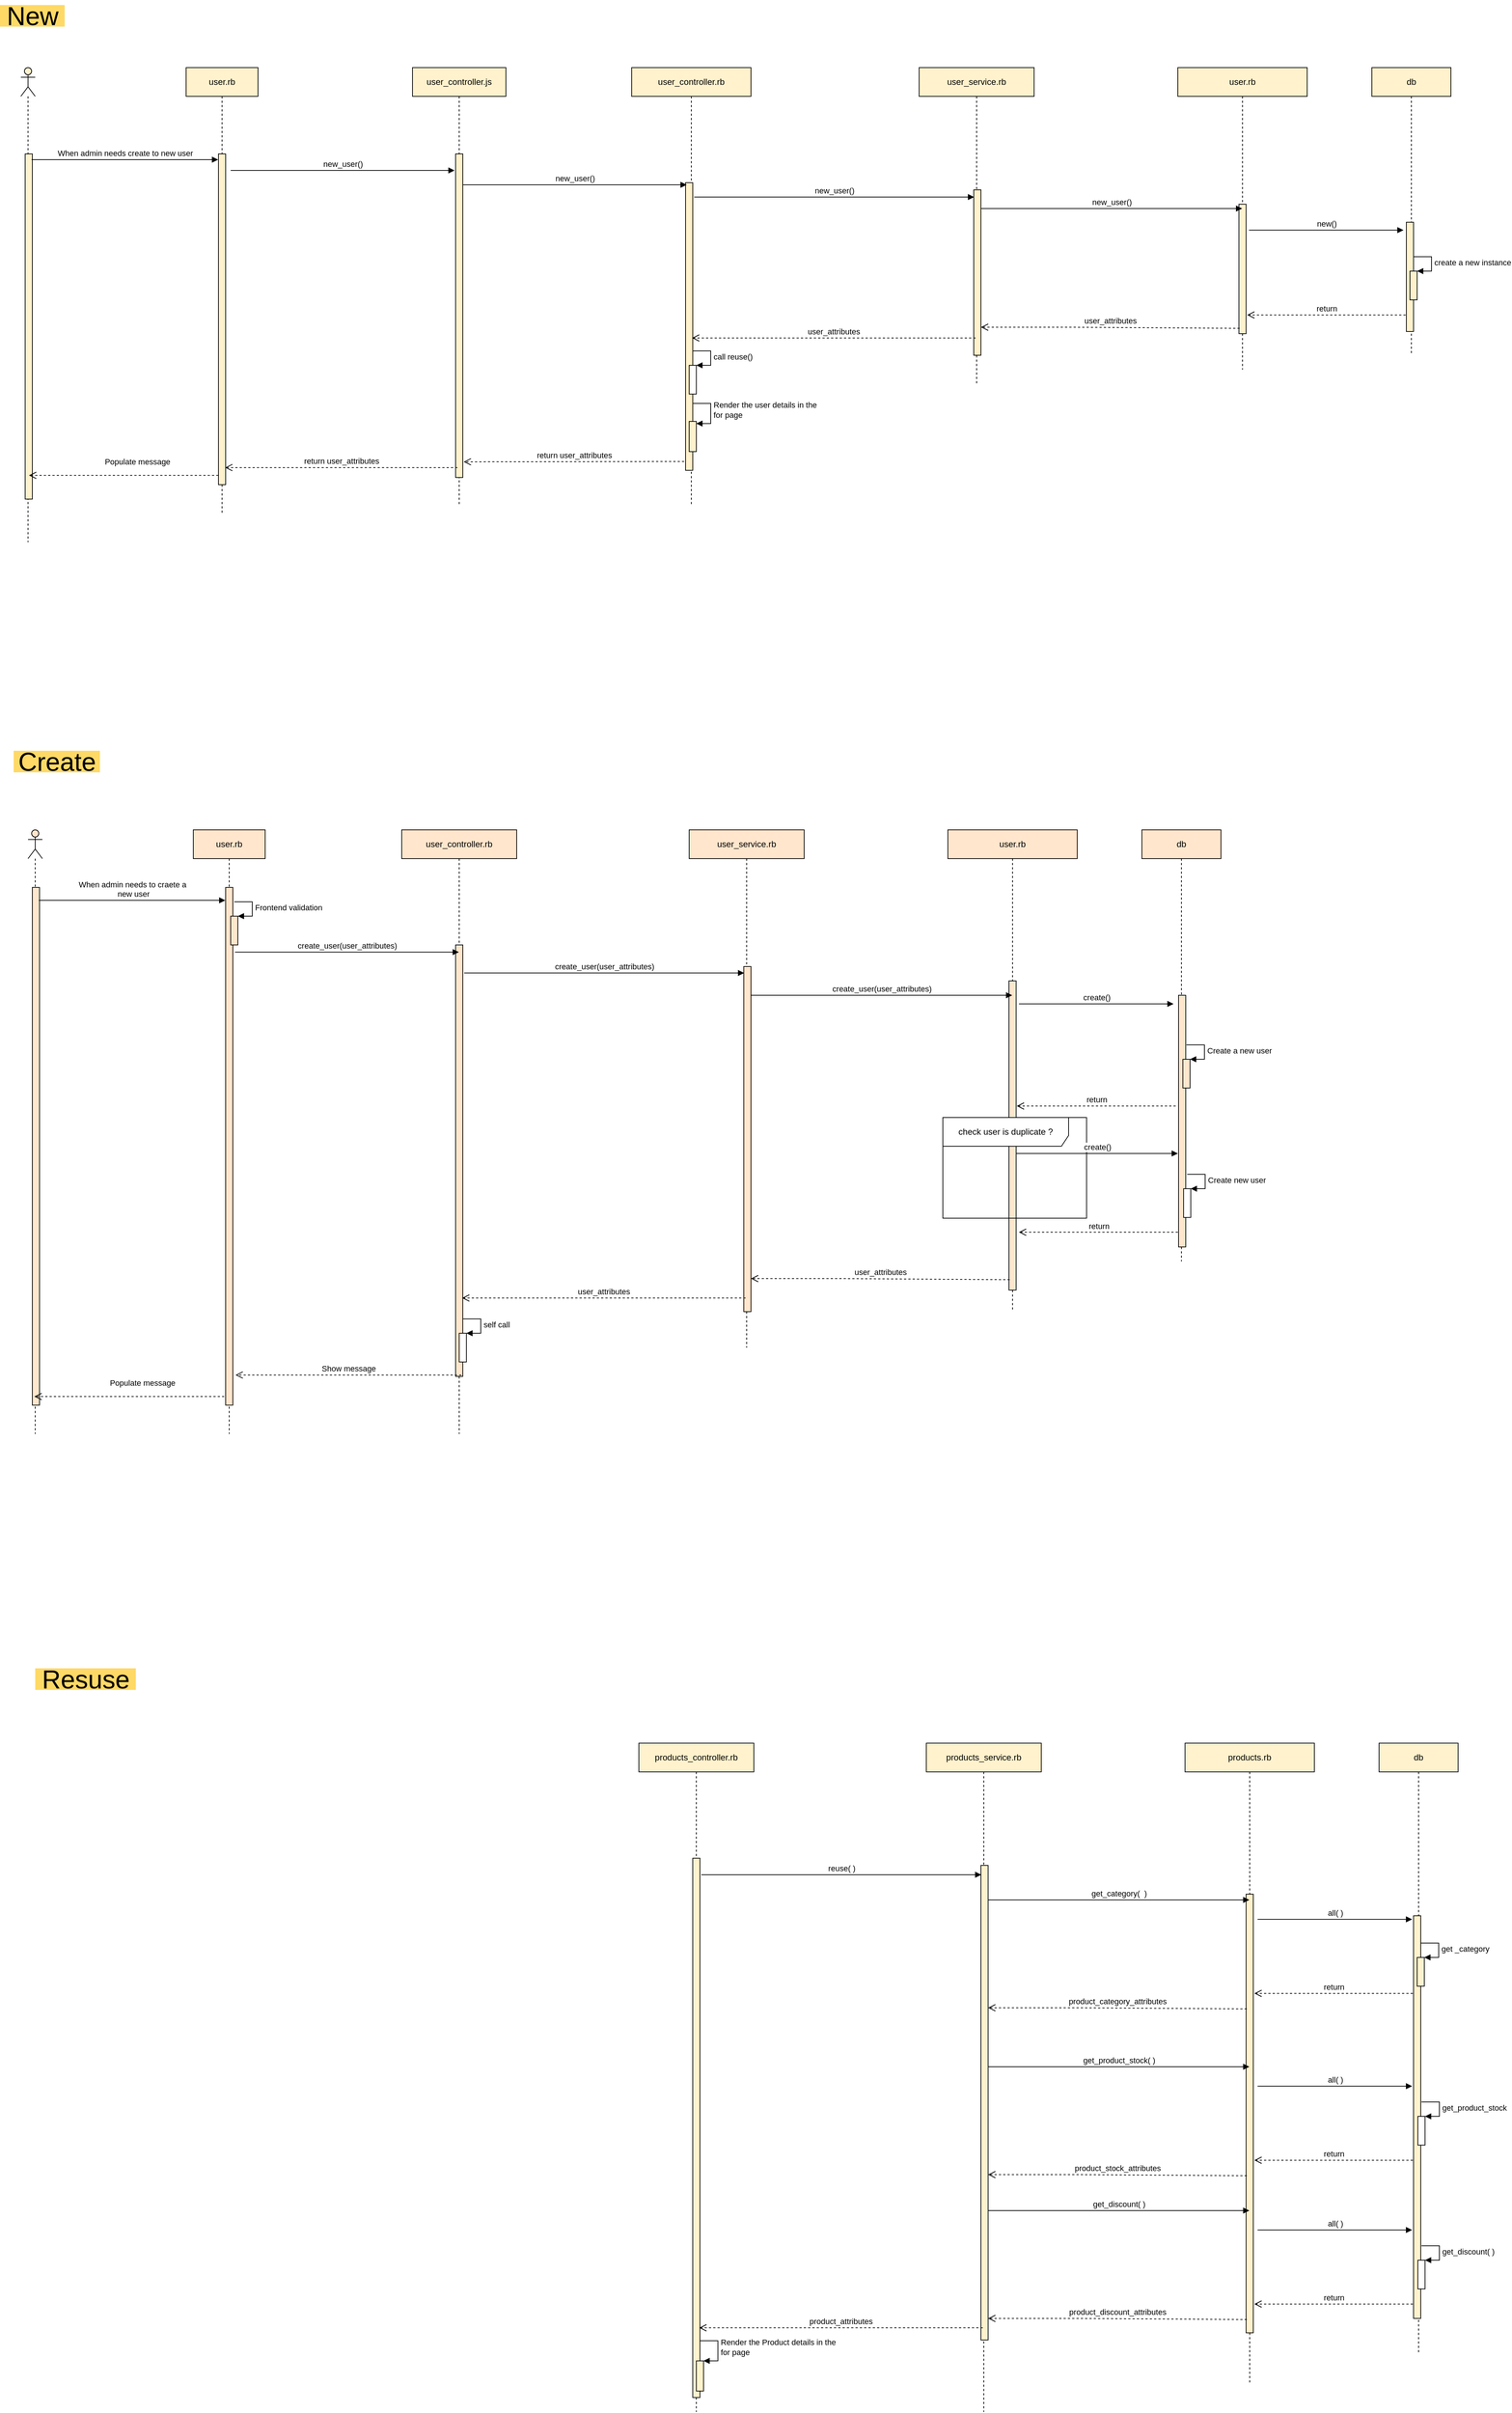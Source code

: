 <mxfile version="13.0.3" type="device" pages="4"><diagram id="nm7BS-JDiV_uuHnRwD9k" name="Create"><mxGraphModel dx="1492" dy="1917" grid="1" gridSize="10" guides="1" tooltips="1" connect="1" arrows="1" fold="1" page="1" pageScale="1" pageWidth="827" pageHeight="1169" math="0" shadow="0"><root><mxCell id="0"/><mxCell id="1" parent="0"/><mxCell id="7N0BUDodsYGgZZPjnXrO-1" value="" style="shape=umlLifeline;participant=umlActor;perimeter=lifelinePerimeter;whiteSpace=wrap;html=1;container=1;collapsible=0;recursiveResize=0;verticalAlign=top;spacingTop=36;labelBackgroundColor=#ffffff;outlineConnect=0;fillColor=#FFE6CC;" parent="1" vertex="1"><mxGeometry x="40" y="40" width="20" height="840" as="geometry"/></mxCell><mxCell id="7N0BUDodsYGgZZPjnXrO-11" value="" style="html=1;points=[];perimeter=orthogonalPerimeter;fillColor=#FFE6CC;" parent="7N0BUDodsYGgZZPjnXrO-1" vertex="1"><mxGeometry x="6" y="80" width="10" height="720" as="geometry"/></mxCell><mxCell id="7N0BUDodsYGgZZPjnXrO-2" value="user.rb" style="shape=umlLifeline;perimeter=lifelinePerimeter;whiteSpace=wrap;html=1;container=1;collapsible=0;recursiveResize=0;outlineConnect=0;fillColor=#FFE6CC;" parent="1" vertex="1"><mxGeometry x="270" y="40" width="100" height="840" as="geometry"/></mxCell><mxCell id="7N0BUDodsYGgZZPjnXrO-12" value="" style="html=1;points=[];perimeter=orthogonalPerimeter;fillColor=#FFE6CC;" parent="7N0BUDodsYGgZZPjnXrO-2" vertex="1"><mxGeometry x="45" y="80" width="10" height="720" as="geometry"/></mxCell><mxCell id="7N0BUDodsYGgZZPjnXrO-27" value="" style="html=1;points=[];perimeter=orthogonalPerimeter;fillColor=#FFE6CC;" parent="7N0BUDodsYGgZZPjnXrO-2" vertex="1"><mxGeometry x="52" y="120" width="10" height="40" as="geometry"/></mxCell><mxCell id="7N0BUDodsYGgZZPjnXrO-28" value="Frontend validation" style="edgeStyle=orthogonalEdgeStyle;html=1;align=left;spacingLeft=2;endArrow=block;rounded=0;entryX=1;entryY=0;fillColor=#FFE6CC;" parent="7N0BUDodsYGgZZPjnXrO-2" target="7N0BUDodsYGgZZPjnXrO-27" edge="1"><mxGeometry relative="1" as="geometry"><mxPoint x="57" y="100" as="sourcePoint"/><Array as="points"><mxPoint x="82" y="100"/></Array></mxGeometry></mxCell><mxCell id="7N0BUDodsYGgZZPjnXrO-4" value="user_controller.rb" style="shape=umlLifeline;perimeter=lifelinePerimeter;whiteSpace=wrap;html=1;container=1;collapsible=0;recursiveResize=0;outlineConnect=0;fillColor=#FFE6CC;" parent="1" vertex="1"><mxGeometry x="560" y="40" width="160" height="840" as="geometry"/></mxCell><mxCell id="7N0BUDodsYGgZZPjnXrO-13" value="" style="html=1;points=[];perimeter=orthogonalPerimeter;fillColor=#FFE6CC;" parent="7N0BUDodsYGgZZPjnXrO-4" vertex="1"><mxGeometry x="75" y="160" width="10" height="600" as="geometry"/></mxCell><mxCell id="7N0BUDodsYGgZZPjnXrO-7" value="db" style="shape=umlLifeline;perimeter=lifelinePerimeter;whiteSpace=wrap;html=1;container=1;collapsible=0;recursiveResize=0;outlineConnect=0;fillColor=#FFE6CC;" parent="1" vertex="1"><mxGeometry x="1590" y="40" width="110" height="600" as="geometry"/></mxCell><mxCell id="7N0BUDodsYGgZZPjnXrO-16" value="" style="html=1;points=[];perimeter=orthogonalPerimeter;fillColor=#FFE6CC;" parent="7N0BUDodsYGgZZPjnXrO-7" vertex="1"><mxGeometry x="51" y="230" width="10" height="350" as="geometry"/></mxCell><mxCell id="7N0BUDodsYGgZZPjnXrO-32" value="" style="html=1;points=[];perimeter=orthogonalPerimeter;fillColor=#FFE6CC;" parent="7N0BUDodsYGgZZPjnXrO-7" vertex="1"><mxGeometry x="57" y="319" width="10" height="40" as="geometry"/></mxCell><mxCell id="7N0BUDodsYGgZZPjnXrO-33" value="Create a new user" style="edgeStyle=orthogonalEdgeStyle;html=1;align=left;spacingLeft=2;endArrow=block;rounded=0;entryX=1;entryY=0;fillColor=#FFE6CC;" parent="7N0BUDodsYGgZZPjnXrO-7" target="7N0BUDodsYGgZZPjnXrO-32" edge="1"><mxGeometry relative="1" as="geometry"><mxPoint x="62" y="299" as="sourcePoint"/><Array as="points"><mxPoint x="87" y="299"/></Array></mxGeometry></mxCell><mxCell id="N-Lhb_-qXHRcDcva_DqN-6" value="" style="html=1;points=[];perimeter=orthogonalPerimeter;" vertex="1" parent="7N0BUDodsYGgZZPjnXrO-7"><mxGeometry x="58" y="499" width="10" height="40" as="geometry"/></mxCell><mxCell id="N-Lhb_-qXHRcDcva_DqN-7" value="Create new user" style="edgeStyle=orthogonalEdgeStyle;html=1;align=left;spacingLeft=2;endArrow=block;rounded=0;entryX=1;entryY=0;" edge="1" target="N-Lhb_-qXHRcDcva_DqN-6" parent="7N0BUDodsYGgZZPjnXrO-7"><mxGeometry relative="1" as="geometry"><mxPoint x="63" y="479" as="sourcePoint"/><Array as="points"><mxPoint x="88" y="479"/></Array></mxGeometry></mxCell><mxCell id="7N0BUDodsYGgZZPjnXrO-5" value="user_service.rb" style="shape=umlLifeline;perimeter=lifelinePerimeter;whiteSpace=wrap;html=1;container=1;collapsible=0;recursiveResize=0;outlineConnect=0;fillColor=#FFE6CC;" parent="1" vertex="1"><mxGeometry x="960" y="40" width="160" height="720" as="geometry"/></mxCell><mxCell id="7N0BUDodsYGgZZPjnXrO-6" value="user.rb" style="shape=umlLifeline;perimeter=lifelinePerimeter;whiteSpace=wrap;html=1;container=1;collapsible=0;recursiveResize=0;outlineConnect=0;fillColor=#FFE6CC;" parent="1" vertex="1"><mxGeometry x="1320" y="40" width="180" height="670" as="geometry"/></mxCell><mxCell id="7N0BUDodsYGgZZPjnXrO-14" value="" style="html=1;points=[];perimeter=orthogonalPerimeter;fillColor=#FFE6CC;" parent="1" vertex="1"><mxGeometry x="1036" y="230" width="10" height="480" as="geometry"/></mxCell><mxCell id="7N0BUDodsYGgZZPjnXrO-15" value="" style="html=1;points=[];perimeter=orthogonalPerimeter;fillColor=#FFE6CC;" parent="1" vertex="1"><mxGeometry x="1405" y="250" width="10" height="430" as="geometry"/></mxCell><mxCell id="7N0BUDodsYGgZZPjnXrO-17" value="When admin needs to craete a&lt;br&gt;&amp;nbsp;new user" style="html=1;verticalAlign=bottom;endArrow=block;fillColor=#FFE6CC;" parent="1" edge="1"><mxGeometry width="80" relative="1" as="geometry"><mxPoint x="55" y="138" as="sourcePoint"/><mxPoint x="314.5" y="138" as="targetPoint"/></mxGeometry></mxCell><mxCell id="7N0BUDodsYGgZZPjnXrO-18" value="Populate message" style="html=1;verticalAlign=bottom;endArrow=open;dashed=1;endSize=8;exitX=-0.2;exitY=0.95;exitDx=0;exitDy=0;exitPerimeter=0;fillColor=#FFE6CC;" parent="1" edge="1"><mxGeometry x="-0.138" y="-10" relative="1" as="geometry"><mxPoint x="313" y="828.0" as="sourcePoint"/><mxPoint x="48.833" y="828.0" as="targetPoint"/><mxPoint as="offset"/></mxGeometry></mxCell><mxCell id="7N0BUDodsYGgZZPjnXrO-19" value="create_user(user_attributes)" style="html=1;verticalAlign=bottom;endArrow=block;fillColor=#FFE6CC;" parent="1" edge="1"><mxGeometry width="80" relative="1" as="geometry"><mxPoint x="328" y="210" as="sourcePoint"/><mxPoint x="639.5" y="210" as="targetPoint"/></mxGeometry></mxCell><mxCell id="7N0BUDodsYGgZZPjnXrO-20" value="create_user(user_attributes)" style="html=1;verticalAlign=bottom;endArrow=block;fillColor=#FFE6CC;" parent="1" edge="1"><mxGeometry width="80" relative="1" as="geometry"><mxPoint x="647" y="239" as="sourcePoint"/><mxPoint x="1036.5" y="239" as="targetPoint"/></mxGeometry></mxCell><mxCell id="7N0BUDodsYGgZZPjnXrO-21" value="create_user(user_attributes)" style="html=1;verticalAlign=bottom;endArrow=block;fillColor=#FFE6CC;" parent="1" edge="1"><mxGeometry width="80" relative="1" as="geometry"><mxPoint x="1046" y="270" as="sourcePoint"/><mxPoint x="1409.5" y="270" as="targetPoint"/></mxGeometry></mxCell><mxCell id="7N0BUDodsYGgZZPjnXrO-22" value="create()" style="html=1;verticalAlign=bottom;endArrow=block;fillColor=#FFE6CC;" parent="1" edge="1"><mxGeometry width="80" relative="1" as="geometry"><mxPoint x="1419" y="282" as="sourcePoint"/><mxPoint x="1634" y="282" as="targetPoint"/></mxGeometry></mxCell><mxCell id="7N0BUDodsYGgZZPjnXrO-23" value="return" style="html=1;verticalAlign=bottom;endArrow=open;dashed=1;endSize=8;fillColor=#FFE6CC;" parent="1" edge="1"><mxGeometry relative="1" as="geometry"><mxPoint x="1637" y="424" as="sourcePoint"/><mxPoint x="1415.833" y="424" as="targetPoint"/></mxGeometry></mxCell><mxCell id="7N0BUDodsYGgZZPjnXrO-24" value="Show message" style="html=1;verticalAlign=bottom;endArrow=open;dashed=1;endSize=8;exitX=-0.2;exitY=0.932;exitDx=0;exitDy=0;exitPerimeter=0;fillColor=#FFE6CC;" parent="1" edge="1"><mxGeometry relative="1" as="geometry"><mxPoint x="643" y="798.08" as="sourcePoint"/><mxPoint x="328.833" y="798.08" as="targetPoint"/></mxGeometry></mxCell><mxCell id="7N0BUDodsYGgZZPjnXrO-25" value="user_attributes" style="html=1;verticalAlign=bottom;endArrow=open;dashed=1;endSize=8;exitX=0.1;exitY=0.526;exitDx=0;exitDy=0;exitPerimeter=0;fillColor=#FFE6CC;" parent="1" edge="1"><mxGeometry relative="1" as="geometry"><mxPoint x="1406.0" y="665.55" as="sourcePoint"/><mxPoint x="1046" y="664" as="targetPoint"/><Array as="points"><mxPoint x="1170" y="664"/></Array></mxGeometry></mxCell><mxCell id="7N0BUDodsYGgZZPjnXrO-26" value="user_attributes" style="html=1;verticalAlign=bottom;endArrow=open;dashed=1;endSize=8;fillColor=#FFE6CC;" parent="1" edge="1"><mxGeometry relative="1" as="geometry"><mxPoint x="1038.5" y="691" as="sourcePoint"/><mxPoint x="644" y="691" as="targetPoint"/></mxGeometry></mxCell><mxCell id="Ip2Vl62T8jifObT4WqKM-1" value="" style="shape=umlLifeline;participant=umlActor;perimeter=lifelinePerimeter;whiteSpace=wrap;html=1;container=1;collapsible=0;recursiveResize=0;verticalAlign=top;spacingTop=36;labelBackgroundColor=#ffffff;outlineConnect=0;fillColor=#FFF2CC;" parent="1" vertex="1"><mxGeometry x="30" y="-1020" width="20" height="660" as="geometry"/></mxCell><mxCell id="Ip2Vl62T8jifObT4WqKM-2" value="" style="html=1;points=[];perimeter=orthogonalPerimeter;fillColor=#FFF2CC;" parent="Ip2Vl62T8jifObT4WqKM-1" vertex="1"><mxGeometry x="6" y="120" width="10" height="480" as="geometry"/></mxCell><mxCell id="Ip2Vl62T8jifObT4WqKM-3" value="user.rb" style="shape=umlLifeline;perimeter=lifelinePerimeter;whiteSpace=wrap;html=1;container=1;collapsible=0;recursiveResize=0;outlineConnect=0;fillColor=#FFF2CC;" parent="1" vertex="1"><mxGeometry x="260" y="-1020" width="100" height="620" as="geometry"/></mxCell><mxCell id="Ip2Vl62T8jifObT4WqKM-4" value="" style="html=1;points=[];perimeter=orthogonalPerimeter;fillColor=#FFF2CC;" parent="Ip2Vl62T8jifObT4WqKM-3" vertex="1"><mxGeometry x="45" y="120" width="10" height="460" as="geometry"/></mxCell><mxCell id="Ip2Vl62T8jifObT4WqKM-5" value="user_controller.rb" style="shape=umlLifeline;perimeter=lifelinePerimeter;whiteSpace=wrap;html=1;container=1;collapsible=0;recursiveResize=0;outlineConnect=0;fillColor=#FFF2CC;" parent="1" vertex="1"><mxGeometry x="880" y="-1020" width="166" height="610" as="geometry"/></mxCell><mxCell id="Ip2Vl62T8jifObT4WqKM-6" value="" style="html=1;points=[];perimeter=orthogonalPerimeter;fillColor=#FFF2CC;" parent="Ip2Vl62T8jifObT4WqKM-5" vertex="1"><mxGeometry x="75" y="160" width="10" height="400" as="geometry"/></mxCell><mxCell id="Q1sQWqx6dvuBD9jWUV0D-44" value="" style="html=1;points=[];perimeter=orthogonalPerimeter;" parent="Ip2Vl62T8jifObT4WqKM-5" vertex="1"><mxGeometry x="80" y="414" width="10" height="40" as="geometry"/></mxCell><mxCell id="Q1sQWqx6dvuBD9jWUV0D-45" value="call reuse()" style="edgeStyle=orthogonalEdgeStyle;html=1;align=left;spacingLeft=2;endArrow=block;rounded=0;entryX=1;entryY=0;" parent="Ip2Vl62T8jifObT4WqKM-5" target="Q1sQWqx6dvuBD9jWUV0D-44" edge="1"><mxGeometry relative="1" as="geometry"><mxPoint x="85" y="394" as="sourcePoint"/><Array as="points"><mxPoint x="110" y="394"/></Array></mxGeometry></mxCell><mxCell id="Ip2Vl62T8jifObT4WqKM-7" value="db" style="shape=umlLifeline;perimeter=lifelinePerimeter;whiteSpace=wrap;html=1;container=1;collapsible=0;recursiveResize=0;outlineConnect=0;fillColor=#FFF2CC;" parent="1" vertex="1"><mxGeometry x="1910" y="-1020" width="110" height="400" as="geometry"/></mxCell><mxCell id="Ip2Vl62T8jifObT4WqKM-8" value="" style="html=1;points=[];perimeter=orthogonalPerimeter;fillColor=#FFF2CC;" parent="Ip2Vl62T8jifObT4WqKM-7" vertex="1"><mxGeometry x="48" y="215" width="10" height="152" as="geometry"/></mxCell><mxCell id="Ip2Vl62T8jifObT4WqKM-9" value="" style="html=1;points=[];perimeter=orthogonalPerimeter;fillColor=#FFF2CC;" parent="Ip2Vl62T8jifObT4WqKM-7" vertex="1"><mxGeometry x="53" y="283" width="10" height="40" as="geometry"/></mxCell><mxCell id="Ip2Vl62T8jifObT4WqKM-10" value="create a new instance" style="edgeStyle=orthogonalEdgeStyle;html=1;align=left;spacingLeft=2;endArrow=block;rounded=0;entryX=1;entryY=0;fillColor=#FFF2CC;" parent="Ip2Vl62T8jifObT4WqKM-7" target="Ip2Vl62T8jifObT4WqKM-9" edge="1"><mxGeometry relative="1" as="geometry"><mxPoint x="58" y="263" as="sourcePoint"/><Array as="points"><mxPoint x="83" y="263"/></Array></mxGeometry></mxCell><mxCell id="Ip2Vl62T8jifObT4WqKM-11" value="user_service.rb" style="shape=umlLifeline;perimeter=lifelinePerimeter;whiteSpace=wrap;html=1;container=1;collapsible=0;recursiveResize=0;outlineConnect=0;fillColor=#FFF2CC;" parent="1" vertex="1"><mxGeometry x="1280" y="-1020" width="160" height="440" as="geometry"/></mxCell><mxCell id="Ip2Vl62T8jifObT4WqKM-12" value="user.rb" style="shape=umlLifeline;perimeter=lifelinePerimeter;whiteSpace=wrap;html=1;container=1;collapsible=0;recursiveResize=0;outlineConnect=0;fillColor=#FFF2CC;" parent="1" vertex="1"><mxGeometry x="1640" y="-1020" width="180" height="420" as="geometry"/></mxCell><mxCell id="Ip2Vl62T8jifObT4WqKM-13" value="" style="html=1;points=[];perimeter=orthogonalPerimeter;fillColor=#FFF2CC;" parent="1" vertex="1"><mxGeometry x="1356" y="-850" width="10" height="230" as="geometry"/></mxCell><mxCell id="Ip2Vl62T8jifObT4WqKM-14" value="" style="html=1;points=[];perimeter=orthogonalPerimeter;fillColor=#FFF2CC;" parent="1" vertex="1"><mxGeometry x="1725" y="-830" width="10" height="180" as="geometry"/></mxCell><mxCell id="Ip2Vl62T8jifObT4WqKM-15" value="When admin needs create to new user" style="html=1;verticalAlign=bottom;endArrow=block;fillColor=#FFF2CC;" parent="1" edge="1"><mxGeometry width="80" relative="1" as="geometry"><mxPoint x="45" y="-892" as="sourcePoint"/><mxPoint x="304.5" y="-892" as="targetPoint"/></mxGeometry></mxCell><mxCell id="Ip2Vl62T8jifObT4WqKM-16" value="Populate message" style="html=1;verticalAlign=bottom;endArrow=open;dashed=1;endSize=8;exitX=-0.2;exitY=0.95;exitDx=0;exitDy=0;exitPerimeter=0;fillColor=#FFF2CC;" parent="1" edge="1"><mxGeometry x="-0.138" y="-10" relative="1" as="geometry"><mxPoint x="305" y="-453" as="sourcePoint"/><mxPoint x="41.324" y="-453" as="targetPoint"/><mxPoint as="offset"/></mxGeometry></mxCell><mxCell id="Ip2Vl62T8jifObT4WqKM-17" value="new_user()" style="html=1;verticalAlign=bottom;endArrow=block;fillColor=#FFF2CC;" parent="1" edge="1"><mxGeometry width="80" relative="1" as="geometry"><mxPoint x="645" y="-857" as="sourcePoint"/><mxPoint x="956.5" y="-857" as="targetPoint"/></mxGeometry></mxCell><mxCell id="Ip2Vl62T8jifObT4WqKM-18" value="new_user()" style="html=1;verticalAlign=bottom;endArrow=block;fillColor=#FFF2CC;" parent="1" edge="1"><mxGeometry width="80" relative="1" as="geometry"><mxPoint x="967" y="-840" as="sourcePoint"/><mxPoint x="1356.5" y="-840" as="targetPoint"/></mxGeometry></mxCell><mxCell id="Ip2Vl62T8jifObT4WqKM-19" value="new_user()" style="html=1;verticalAlign=bottom;endArrow=block;fillColor=#FFF2CC;" parent="1" edge="1"><mxGeometry width="80" relative="1" as="geometry"><mxPoint x="1366" y="-824" as="sourcePoint"/><mxPoint x="1729.5" y="-824" as="targetPoint"/></mxGeometry></mxCell><mxCell id="Ip2Vl62T8jifObT4WqKM-20" value="new()" style="html=1;verticalAlign=bottom;endArrow=block;fillColor=#FFF2CC;" parent="1" edge="1"><mxGeometry width="80" relative="1" as="geometry"><mxPoint x="1739" y="-794" as="sourcePoint"/><mxPoint x="1954" y="-794" as="targetPoint"/></mxGeometry></mxCell><mxCell id="Ip2Vl62T8jifObT4WqKM-21" value="return" style="html=1;verticalAlign=bottom;endArrow=open;dashed=1;endSize=8;fillColor=#FFF2CC;" parent="1" edge="1"><mxGeometry relative="1" as="geometry"><mxPoint x="1957" y="-676" as="sourcePoint"/><mxPoint x="1736.5" y="-676" as="targetPoint"/></mxGeometry></mxCell><mxCell id="Ip2Vl62T8jifObT4WqKM-22" value="return user_attributes" style="html=1;verticalAlign=bottom;endArrow=open;dashed=1;endSize=8;exitX=-0.2;exitY=0.932;exitDx=0;exitDy=0;exitPerimeter=0;entryX=1.129;entryY=0.798;entryDx=0;entryDy=0;entryPerimeter=0;fillColor=#FFF2CC;" parent="1" edge="1"><mxGeometry relative="1" as="geometry"><mxPoint x="953.0" y="-472.28" as="sourcePoint"/><mxPoint x="646.29" y="-471.76" as="targetPoint"/></mxGeometry></mxCell><mxCell id="Ip2Vl62T8jifObT4WqKM-23" value="user_attributes" style="html=1;verticalAlign=bottom;endArrow=open;dashed=1;endSize=8;exitX=0.1;exitY=0.526;exitDx=0;exitDy=0;exitPerimeter=0;fillColor=#FFF2CC;" parent="1" edge="1"><mxGeometry relative="1" as="geometry"><mxPoint x="1726" y="-657.45" as="sourcePoint"/><mxPoint x="1366" y="-659" as="targetPoint"/><Array as="points"><mxPoint x="1490" y="-659"/></Array></mxGeometry></mxCell><mxCell id="Ip2Vl62T8jifObT4WqKM-24" value="user_attributes" style="html=1;verticalAlign=bottom;endArrow=open;dashed=1;endSize=8;fillColor=#FFF2CC;" parent="1" edge="1"><mxGeometry relative="1" as="geometry"><mxPoint x="1358.5" y="-644" as="sourcePoint"/><mxPoint x="964.0" y="-644" as="targetPoint"/></mxGeometry></mxCell><mxCell id="Ip2Vl62T8jifObT4WqKM-25" value="" style="html=1;points=[];perimeter=orthogonalPerimeter;fillColor=#FFF2CC;" parent="1" vertex="1"><mxGeometry x="960" y="-528" width="10" height="42" as="geometry"/></mxCell><mxCell id="Ip2Vl62T8jifObT4WqKM-26" value="Render the user details in the&amp;nbsp;&lt;br&gt;for page" style="edgeStyle=orthogonalEdgeStyle;html=1;align=left;spacingLeft=2;endArrow=block;rounded=0;entryX=1;entryY=0;fillColor=#FFF2CC;" parent="1" edge="1"><mxGeometry relative="1" as="geometry"><mxPoint x="970" y="-553.0" as="sourcePoint"/><Array as="points"><mxPoint x="965" y="-553"/><mxPoint x="990" y="-553"/><mxPoint x="990" y="-525"/></Array><mxPoint x="970" y="-525" as="targetPoint"/></mxGeometry></mxCell><mxCell id="Ip2Vl62T8jifObT4WqKM-27" value="user_controller.js" style="shape=umlLifeline;perimeter=lifelinePerimeter;whiteSpace=wrap;html=1;container=1;collapsible=0;recursiveResize=0;outlineConnect=0;fillColor=#FFF2CC;" parent="1" vertex="1"><mxGeometry x="575" y="-1020" width="130" height="610" as="geometry"/></mxCell><mxCell id="Ip2Vl62T8jifObT4WqKM-28" value="" style="html=1;points=[];perimeter=orthogonalPerimeter;fillColor=#FFF2CC;" parent="Ip2Vl62T8jifObT4WqKM-27" vertex="1"><mxGeometry x="60" y="120" width="10" height="450" as="geometry"/></mxCell><mxCell id="Ip2Vl62T8jifObT4WqKM-29" value="new_user()" style="html=1;verticalAlign=bottom;endArrow=block;fillColor=#FFF2CC;" parent="1" edge="1"><mxGeometry width="80" relative="1" as="geometry"><mxPoint x="322" y="-877" as="sourcePoint"/><mxPoint x="633.5" y="-877" as="targetPoint"/></mxGeometry></mxCell><mxCell id="Ip2Vl62T8jifObT4WqKM-30" value="return user_attributes" style="html=1;verticalAlign=bottom;endArrow=open;dashed=1;endSize=8;entryX=1.129;entryY=0.798;entryDx=0;entryDy=0;entryPerimeter=0;fillColor=#FFF2CC;" parent="1" edge="1"><mxGeometry relative="1" as="geometry"><mxPoint x="637.5" y="-463.76" as="sourcePoint"/><mxPoint x="314.29" y="-463.76" as="targetPoint"/></mxGeometry></mxCell><mxCell id="Ip2Vl62T8jifObT4WqKM-38" value="&lt;font style=&quot;font-size: 36px&quot;&gt;New&lt;/font&gt;" style="text;html=1;align=center;verticalAlign=middle;resizable=0;points=[];autosize=1;fillColor=#FFD966;" parent="1" vertex="1"><mxGeometry x="1" y="-1107" width="90" height="30" as="geometry"/></mxCell><mxCell id="Ip2Vl62T8jifObT4WqKM-39" value="&lt;font style=&quot;font-size: 36px&quot;&gt;Create&lt;/font&gt;" style="text;html=1;align=center;verticalAlign=middle;resizable=0;points=[];autosize=1;fillColor=#FFD966;" parent="1" vertex="1"><mxGeometry x="20" y="-70" width="120" height="30" as="geometry"/></mxCell><mxCell id="Q1sQWqx6dvuBD9jWUV0D-5" value="products_controller.rb" style="shape=umlLifeline;perimeter=lifelinePerimeter;whiteSpace=wrap;html=1;container=1;collapsible=0;recursiveResize=0;outlineConnect=0;fillColor=#FFF2CC;" parent="1" vertex="1"><mxGeometry x="890" y="1310" width="160" height="930" as="geometry"/></mxCell><mxCell id="Q1sQWqx6dvuBD9jWUV0D-6" value="" style="html=1;points=[];perimeter=orthogonalPerimeter;fillColor=#FFF2CC;" parent="Q1sQWqx6dvuBD9jWUV0D-5" vertex="1"><mxGeometry x="75" y="160" width="10" height="750" as="geometry"/></mxCell><mxCell id="Q1sQWqx6dvuBD9jWUV0D-7" value="db" style="shape=umlLifeline;perimeter=lifelinePerimeter;whiteSpace=wrap;html=1;container=1;collapsible=0;recursiveResize=0;outlineConnect=0;fillColor=#FFF2CC;" parent="1" vertex="1"><mxGeometry x="1920" y="1310" width="110" height="850" as="geometry"/></mxCell><mxCell id="Q1sQWqx6dvuBD9jWUV0D-8" value="" style="html=1;points=[];perimeter=orthogonalPerimeter;fillColor=#FFF2CC;" parent="Q1sQWqx6dvuBD9jWUV0D-7" vertex="1"><mxGeometry x="48" y="240" width="10" height="560" as="geometry"/></mxCell><mxCell id="Q1sQWqx6dvuBD9jWUV0D-9" value="" style="html=1;points=[];perimeter=orthogonalPerimeter;fillColor=#FFF2CC;" parent="Q1sQWqx6dvuBD9jWUV0D-7" vertex="1"><mxGeometry x="53" y="298" width="10" height="40" as="geometry"/></mxCell><mxCell id="Q1sQWqx6dvuBD9jWUV0D-10" value="get _category" style="edgeStyle=orthogonalEdgeStyle;html=1;align=left;spacingLeft=2;endArrow=block;rounded=0;entryX=1;entryY=0;fillColor=#FFF2CC;" parent="Q1sQWqx6dvuBD9jWUV0D-7" target="Q1sQWqx6dvuBD9jWUV0D-9" edge="1"><mxGeometry relative="1" as="geometry"><mxPoint x="58" y="278" as="sourcePoint"/><Array as="points"><mxPoint x="83" y="278"/></Array></mxGeometry></mxCell><mxCell id="Q1sQWqx6dvuBD9jWUV0D-11" value="products_service.rb" style="shape=umlLifeline;perimeter=lifelinePerimeter;whiteSpace=wrap;html=1;container=1;collapsible=0;recursiveResize=0;outlineConnect=0;fillColor=#FFF2CC;" parent="1" vertex="1"><mxGeometry x="1290" y="1310" width="160" height="930" as="geometry"/></mxCell><mxCell id="Q1sQWqx6dvuBD9jWUV0D-12" value="products.rb" style="shape=umlLifeline;perimeter=lifelinePerimeter;whiteSpace=wrap;html=1;container=1;collapsible=0;recursiveResize=0;outlineConnect=0;fillColor=#FFF2CC;" parent="1" vertex="1"><mxGeometry x="1650" y="1310" width="180" height="890" as="geometry"/></mxCell><mxCell id="Q1sQWqx6dvuBD9jWUV0D-13" value="" style="html=1;points=[];perimeter=orthogonalPerimeter;fillColor=#FFF2CC;" parent="1" vertex="1"><mxGeometry x="1366" y="1480" width="10" height="660" as="geometry"/></mxCell><mxCell id="Q1sQWqx6dvuBD9jWUV0D-14" value="" style="html=1;points=[];perimeter=orthogonalPerimeter;fillColor=#FFF2CC;" parent="1" vertex="1"><mxGeometry x="1735" y="1520" width="10" height="610" as="geometry"/></mxCell><mxCell id="Q1sQWqx6dvuBD9jWUV0D-18" value="reuse( )" style="html=1;verticalAlign=bottom;endArrow=block;fillColor=#FFF2CC;" parent="1" edge="1"><mxGeometry width="80" relative="1" as="geometry"><mxPoint x="977" y="1493" as="sourcePoint"/><mxPoint x="1366.5" y="1493" as="targetPoint"/></mxGeometry></mxCell><mxCell id="Q1sQWqx6dvuBD9jWUV0D-19" value="get_category(&amp;nbsp; )" style="html=1;verticalAlign=bottom;endArrow=block;fillColor=#FFF2CC;" parent="1" edge="1"><mxGeometry width="80" relative="1" as="geometry"><mxPoint x="1376" y="1528" as="sourcePoint"/><mxPoint x="1739.5" y="1528" as="targetPoint"/></mxGeometry></mxCell><mxCell id="Q1sQWqx6dvuBD9jWUV0D-20" value="all( )" style="html=1;verticalAlign=bottom;endArrow=block;fillColor=#FFF2CC;" parent="1" edge="1"><mxGeometry width="80" relative="1" as="geometry"><mxPoint x="1751" y="1555" as="sourcePoint"/><mxPoint x="1966.0" y="1555" as="targetPoint"/></mxGeometry></mxCell><mxCell id="Q1sQWqx6dvuBD9jWUV0D-21" value="return" style="html=1;verticalAlign=bottom;endArrow=open;dashed=1;endSize=8;fillColor=#FFF2CC;" parent="1" edge="1"><mxGeometry relative="1" as="geometry"><mxPoint x="1967" y="1658" as="sourcePoint"/><mxPoint x="1746.5" y="1658" as="targetPoint"/></mxGeometry></mxCell><mxCell id="Q1sQWqx6dvuBD9jWUV0D-23" value="product_category_attributes" style="html=1;verticalAlign=bottom;endArrow=open;dashed=1;endSize=8;exitX=0.1;exitY=0.526;exitDx=0;exitDy=0;exitPerimeter=0;fillColor=#FFF2CC;" parent="1" edge="1"><mxGeometry relative="1" as="geometry"><mxPoint x="1736" y="1679.55" as="sourcePoint"/><mxPoint x="1376" y="1678" as="targetPoint"/><Array as="points"><mxPoint x="1500" y="1678"/></Array></mxGeometry></mxCell><mxCell id="Q1sQWqx6dvuBD9jWUV0D-24" value="product_attributes" style="html=1;verticalAlign=bottom;endArrow=open;dashed=1;endSize=8;fillColor=#FFF2CC;" parent="1" edge="1"><mxGeometry relative="1" as="geometry"><mxPoint x="1368.5" y="2123" as="sourcePoint"/><mxPoint x="974" y="2123" as="targetPoint"/></mxGeometry></mxCell><mxCell id="Q1sQWqx6dvuBD9jWUV0D-25" value="" style="html=1;points=[];perimeter=orthogonalPerimeter;fillColor=#FFF2CC;" parent="1" vertex="1"><mxGeometry x="970" y="2169" width="10" height="42" as="geometry"/></mxCell><mxCell id="Q1sQWqx6dvuBD9jWUV0D-26" value="Render the Product details in the&amp;nbsp;&lt;br&gt;for page" style="edgeStyle=orthogonalEdgeStyle;html=1;align=left;spacingLeft=2;endArrow=block;rounded=0;entryX=1;entryY=0;fillColor=#FFF2CC;" parent="1" target="Q1sQWqx6dvuBD9jWUV0D-25" edge="1"><mxGeometry relative="1" as="geometry"><mxPoint x="980" y="2141" as="sourcePoint"/><Array as="points"><mxPoint x="975" y="2141"/><mxPoint x="1000" y="2141"/><mxPoint x="1000" y="2169"/></Array></mxGeometry></mxCell><mxCell id="Q1sQWqx6dvuBD9jWUV0D-31" value="&lt;font style=&quot;font-size: 36px&quot;&gt;Resuse&lt;/font&gt;" style="text;html=1;align=center;verticalAlign=middle;resizable=0;points=[];autosize=1;fillColor=#FFD966;" parent="1" vertex="1"><mxGeometry x="50" y="1206" width="140" height="30" as="geometry"/></mxCell><mxCell id="dYJx9u80D8daAStWqV3o-9" value="get_product_stock( )" style="html=1;verticalAlign=bottom;endArrow=block;fillColor=#FFF2CC;" parent="1" edge="1"><mxGeometry width="80" relative="1" as="geometry"><mxPoint x="1376" y="1760" as="sourcePoint"/><mxPoint x="1739.5" y="1760" as="targetPoint"/></mxGeometry></mxCell><mxCell id="dYJx9u80D8daAStWqV3o-10" value="all( )" style="html=1;verticalAlign=bottom;endArrow=block;fillColor=#FFF2CC;" parent="1" edge="1"><mxGeometry width="80" relative="1" as="geometry"><mxPoint x="1751" y="1787" as="sourcePoint"/><mxPoint x="1966.0" y="1787" as="targetPoint"/></mxGeometry></mxCell><mxCell id="dYJx9u80D8daAStWqV3o-11" value="return" style="html=1;verticalAlign=bottom;endArrow=open;dashed=1;endSize=8;fillColor=#FFF2CC;" parent="1" edge="1"><mxGeometry relative="1" as="geometry"><mxPoint x="1967" y="1890" as="sourcePoint"/><mxPoint x="1746.5" y="1890" as="targetPoint"/></mxGeometry></mxCell><mxCell id="dYJx9u80D8daAStWqV3o-12" value="product_stock_attributes" style="html=1;verticalAlign=bottom;endArrow=open;dashed=1;endSize=8;exitX=0.1;exitY=0.526;exitDx=0;exitDy=0;exitPerimeter=0;fillColor=#FFF2CC;" parent="1" edge="1"><mxGeometry relative="1" as="geometry"><mxPoint x="1736" y="1911.55" as="sourcePoint"/><mxPoint x="1376" y="1910" as="targetPoint"/><Array as="points"><mxPoint x="1500" y="1910"/></Array></mxGeometry></mxCell><mxCell id="dYJx9u80D8daAStWqV3o-13" value="get_discount( )" style="html=1;verticalAlign=bottom;endArrow=block;fillColor=#FFF2CC;" parent="1" edge="1"><mxGeometry width="80" relative="1" as="geometry"><mxPoint x="1376" y="1960" as="sourcePoint"/><mxPoint x="1739.5" y="1960" as="targetPoint"/></mxGeometry></mxCell><mxCell id="dYJx9u80D8daAStWqV3o-14" value="all( )" style="html=1;verticalAlign=bottom;endArrow=block;fillColor=#FFF2CC;" parent="1" edge="1"><mxGeometry width="80" relative="1" as="geometry"><mxPoint x="1751" y="1987" as="sourcePoint"/><mxPoint x="1966.0" y="1987" as="targetPoint"/></mxGeometry></mxCell><mxCell id="dYJx9u80D8daAStWqV3o-15" value="return" style="html=1;verticalAlign=bottom;endArrow=open;dashed=1;endSize=8;fillColor=#FFF2CC;" parent="1" edge="1"><mxGeometry relative="1" as="geometry"><mxPoint x="1967" y="2090" as="sourcePoint"/><mxPoint x="1746.5" y="2090" as="targetPoint"/></mxGeometry></mxCell><mxCell id="dYJx9u80D8daAStWqV3o-16" value="product_discount_attributes" style="html=1;verticalAlign=bottom;endArrow=open;dashed=1;endSize=8;exitX=0.1;exitY=0.526;exitDx=0;exitDy=0;exitPerimeter=0;fillColor=#FFF2CC;" parent="1" edge="1"><mxGeometry relative="1" as="geometry"><mxPoint x="1736" y="2111.55" as="sourcePoint"/><mxPoint x="1376" y="2110" as="targetPoint"/><Array as="points"><mxPoint x="1500" y="2110"/></Array></mxGeometry></mxCell><mxCell id="dYJx9u80D8daAStWqV3o-17" value="" style="html=1;points=[];perimeter=orthogonalPerimeter;" parent="1" vertex="1"><mxGeometry x="1974" y="1829" width="10" height="40" as="geometry"/></mxCell><mxCell id="dYJx9u80D8daAStWqV3o-18" value="get_product_stock" style="edgeStyle=orthogonalEdgeStyle;html=1;align=left;spacingLeft=2;endArrow=block;rounded=0;entryX=1;entryY=0;" parent="1" target="dYJx9u80D8daAStWqV3o-17" edge="1"><mxGeometry relative="1" as="geometry"><mxPoint x="1979" y="1809" as="sourcePoint"/><Array as="points"><mxPoint x="2004" y="1809"/></Array></mxGeometry></mxCell><mxCell id="dYJx9u80D8daAStWqV3o-19" value="" style="html=1;points=[];perimeter=orthogonalPerimeter;" parent="1" vertex="1"><mxGeometry x="1974" y="2029" width="10" height="40" as="geometry"/></mxCell><mxCell id="dYJx9u80D8daAStWqV3o-20" value="get_discount( )" style="edgeStyle=orthogonalEdgeStyle;html=1;align=left;spacingLeft=2;endArrow=block;rounded=0;entryX=1;entryY=0;" parent="1" target="dYJx9u80D8daAStWqV3o-19" edge="1"><mxGeometry relative="1" as="geometry"><mxPoint x="1979" y="2009" as="sourcePoint"/><Array as="points"><mxPoint x="2004" y="2009"/></Array></mxGeometry></mxCell><mxCell id="N-Lhb_-qXHRcDcva_DqN-1" value="check user is duplicate ?" style="shape=umlFrame;whiteSpace=wrap;html=1;width=175;height=40;" vertex="1" parent="1"><mxGeometry x="1313" y="440" width="200" height="140" as="geometry"/></mxCell><mxCell id="N-Lhb_-qXHRcDcva_DqN-2" value="create()" style="html=1;verticalAlign=bottom;endArrow=block;fillColor=#FFE6CC;" edge="1" parent="1"><mxGeometry width="80" relative="1" as="geometry"><mxPoint x="1415" y="490" as="sourcePoint"/><mxPoint x="1640" y="490" as="targetPoint"/></mxGeometry></mxCell><mxCell id="N-Lhb_-qXHRcDcva_DqN-3" value="return" style="html=1;verticalAlign=bottom;endArrow=open;dashed=1;endSize=8;fillColor=#FFE6CC;" edge="1" parent="1"><mxGeometry relative="1" as="geometry"><mxPoint x="1640" y="599.5" as="sourcePoint"/><mxPoint x="1418.833" y="599.5" as="targetPoint"/></mxGeometry></mxCell><mxCell id="N-Lhb_-qXHRcDcva_DqN-8" value="" style="html=1;points=[];perimeter=orthogonalPerimeter;" vertex="1" parent="1"><mxGeometry x="640" y="740" width="10" height="40" as="geometry"/></mxCell><mxCell id="N-Lhb_-qXHRcDcva_DqN-9" value="self call" style="edgeStyle=orthogonalEdgeStyle;html=1;align=left;spacingLeft=2;endArrow=block;rounded=0;entryX=1;entryY=0;" edge="1" target="N-Lhb_-qXHRcDcva_DqN-8" parent="1"><mxGeometry relative="1" as="geometry"><mxPoint x="645" y="720" as="sourcePoint"/><Array as="points"><mxPoint x="670" y="720"/></Array></mxGeometry></mxCell></root></mxGraphModel></diagram><diagram id="yzkjlndB5CCbAwkxDMme" name="Update"><mxGraphModel dx="2095" dy="2974" grid="1" gridSize="10" guides="1" tooltips="1" connect="1" arrows="1" fold="1" page="1" pageScale="1" pageWidth="827" pageHeight="1169" math="0" shadow="0"><root><mxCell id="dAuo-VSmr6j9BvZcp_Sr-0"/><mxCell id="dAuo-VSmr6j9BvZcp_Sr-1" parent="dAuo-VSmr6j9BvZcp_Sr-0"/><mxCell id="L5x3Cxgw_IZW_KWPJqDj-0" value="" style="shape=umlLifeline;participant=umlActor;perimeter=lifelinePerimeter;whiteSpace=wrap;html=1;container=1;collapsible=0;recursiveResize=0;verticalAlign=top;spacingTop=36;labelBackgroundColor=#ffffff;outlineConnect=0;fillColor=#FFCCFF;" parent="dAuo-VSmr6j9BvZcp_Sr-1" vertex="1"><mxGeometry x="-270" y="-1160" width="20" height="960" as="geometry"/></mxCell><mxCell id="L5x3Cxgw_IZW_KWPJqDj-1" value="" style="html=1;points=[];perimeter=orthogonalPerimeter;fillColor=#FFCCFF;" parent="L5x3Cxgw_IZW_KWPJqDj-0" vertex="1"><mxGeometry x="6" y="120" width="10" height="760" as="geometry"/></mxCell><mxCell id="L5x3Cxgw_IZW_KWPJqDj-2" value="user.rb" style="shape=umlLifeline;perimeter=lifelinePerimeter;whiteSpace=wrap;html=1;container=1;collapsible=0;recursiveResize=0;outlineConnect=0;fillColor=#FFCCFF;" parent="dAuo-VSmr6j9BvZcp_Sr-1" vertex="1"><mxGeometry x="-40" y="-1160" width="100" height="960" as="geometry"/></mxCell><mxCell id="L5x3Cxgw_IZW_KWPJqDj-3" value="" style="html=1;points=[];perimeter=orthogonalPerimeter;fillColor=#FFCCFF;" parent="L5x3Cxgw_IZW_KWPJqDj-2" vertex="1"><mxGeometry x="45" y="120" width="10" height="760" as="geometry"/></mxCell><mxCell id="L5x3Cxgw_IZW_KWPJqDj-6" value="user_controller.rb" style="shape=umlLifeline;perimeter=lifelinePerimeter;whiteSpace=wrap;html=1;container=1;collapsible=0;recursiveResize=0;outlineConnect=0;fillColor=#FFCCFF;" parent="dAuo-VSmr6j9BvZcp_Sr-1" vertex="1"><mxGeometry x="580" y="-1160" width="160" height="960" as="geometry"/></mxCell><mxCell id="L5x3Cxgw_IZW_KWPJqDj-7" value="" style="html=1;points=[];perimeter=orthogonalPerimeter;fillColor=#FFCCFF;" parent="L5x3Cxgw_IZW_KWPJqDj-6" vertex="1"><mxGeometry x="75" y="160" width="10" height="720" as="geometry"/></mxCell><mxCell id="L5x3Cxgw_IZW_KWPJqDj-8" value="db" style="shape=umlLifeline;perimeter=lifelinePerimeter;whiteSpace=wrap;html=1;container=1;collapsible=0;recursiveResize=0;outlineConnect=0;fillColor=#FFCCFF;" parent="dAuo-VSmr6j9BvZcp_Sr-1" vertex="1"><mxGeometry x="1610" y="-1160" width="110" height="650" as="geometry"/></mxCell><mxCell id="L5x3Cxgw_IZW_KWPJqDj-9" value="" style="html=1;points=[];perimeter=orthogonalPerimeter;fillColor=#FFCCFF;" parent="L5x3Cxgw_IZW_KWPJqDj-8" vertex="1"><mxGeometry x="48" y="248" width="10" height="370" as="geometry"/></mxCell><mxCell id="L5x3Cxgw_IZW_KWPJqDj-10" value="" style="html=1;points=[];perimeter=orthogonalPerimeter;fillColor=#FFCCFF;" parent="L5x3Cxgw_IZW_KWPJqDj-8" vertex="1"><mxGeometry x="53" y="318" width="10" height="40" as="geometry"/></mxCell><mxCell id="L5x3Cxgw_IZW_KWPJqDj-11" value="given id data is existed" style="edgeStyle=orthogonalEdgeStyle;html=1;align=left;spacingLeft=2;endArrow=block;rounded=0;entryX=1;entryY=0;fillColor=#FFCCFF;" parent="L5x3Cxgw_IZW_KWPJqDj-8" target="L5x3Cxgw_IZW_KWPJqDj-10" edge="1"><mxGeometry relative="1" as="geometry"><mxPoint x="58" y="298" as="sourcePoint"/><Array as="points"><mxPoint x="83" y="298"/></Array></mxGeometry></mxCell><mxCell id="L5x3Cxgw_IZW_KWPJqDj-12" value="user_service.rb" style="shape=umlLifeline;perimeter=lifelinePerimeter;whiteSpace=wrap;html=1;container=1;collapsible=0;recursiveResize=0;outlineConnect=0;fillColor=#FFCCFF;" parent="dAuo-VSmr6j9BvZcp_Sr-1" vertex="1"><mxGeometry x="980" y="-1160" width="160" height="750" as="geometry"/></mxCell><mxCell id="L5x3Cxgw_IZW_KWPJqDj-13" value="user.rb" style="shape=umlLifeline;perimeter=lifelinePerimeter;whiteSpace=wrap;html=1;container=1;collapsible=0;recursiveResize=0;outlineConnect=0;fillColor=#FFCCFF;" parent="dAuo-VSmr6j9BvZcp_Sr-1" vertex="1"><mxGeometry x="1340" y="-1160" width="180" height="690" as="geometry"/></mxCell><mxCell id="L5x3Cxgw_IZW_KWPJqDj-14" value="" style="html=1;points=[];perimeter=orthogonalPerimeter;fillColor=#FFCCFF;" parent="dAuo-VSmr6j9BvZcp_Sr-1" vertex="1"><mxGeometry x="1056" y="-990" width="10" height="520" as="geometry"/></mxCell><mxCell id="L5x3Cxgw_IZW_KWPJqDj-15" value="" style="html=1;points=[];perimeter=orthogonalPerimeter;fillColor=#FFCCFF;" parent="dAuo-VSmr6j9BvZcp_Sr-1" vertex="1"><mxGeometry x="1425" y="-962" width="10" height="430" as="geometry"/></mxCell><mxCell id="L5x3Cxgw_IZW_KWPJqDj-16" value="When admin needs to edit a&lt;br&gt;&amp;nbsp;existing user" style="html=1;verticalAlign=bottom;endArrow=block;fillColor=#FFCCFF;" parent="dAuo-VSmr6j9BvZcp_Sr-1" edge="1"><mxGeometry width="80" relative="1" as="geometry"><mxPoint x="-255" y="-1032" as="sourcePoint"/><mxPoint x="4.5" y="-1032" as="targetPoint"/></mxGeometry></mxCell><mxCell id="L5x3Cxgw_IZW_KWPJqDj-17" value="Populate message" style="html=1;verticalAlign=bottom;endArrow=open;dashed=1;endSize=8;exitX=-0.2;exitY=0.95;exitDx=0;exitDy=0;exitPerimeter=0;fillColor=#FFCCFF;" parent="dAuo-VSmr6j9BvZcp_Sr-1" edge="1"><mxGeometry x="-0.138" y="-10" relative="1" as="geometry"><mxPoint x="5" y="-312" as="sourcePoint"/><mxPoint x="-258.676" y="-312" as="targetPoint"/><mxPoint as="offset"/></mxGeometry></mxCell><mxCell id="L5x3Cxgw_IZW_KWPJqDj-18" value="edit_user(user_id)" style="html=1;verticalAlign=bottom;endArrow=block;fillColor=#FFCCFF;" parent="dAuo-VSmr6j9BvZcp_Sr-1" edge="1"><mxGeometry width="80" relative="1" as="geometry"><mxPoint x="345" y="-997" as="sourcePoint"/><mxPoint x="656.5" y="-997" as="targetPoint"/></mxGeometry></mxCell><mxCell id="L5x3Cxgw_IZW_KWPJqDj-19" value="edit_user(user_id)" style="html=1;verticalAlign=bottom;endArrow=block;fillColor=#FFCCFF;" parent="dAuo-VSmr6j9BvZcp_Sr-1" edge="1"><mxGeometry width="80" relative="1" as="geometry"><mxPoint x="667" y="-977" as="sourcePoint"/><mxPoint x="1056.5" y="-977" as="targetPoint"/></mxGeometry></mxCell><mxCell id="L5x3Cxgw_IZW_KWPJqDj-20" value="edit_user(user_id)" style="html=1;verticalAlign=bottom;endArrow=block;fillColor=#FFCCFF;" parent="dAuo-VSmr6j9BvZcp_Sr-1" edge="1"><mxGeometry width="80" relative="1" as="geometry"><mxPoint x="1066" y="-952" as="sourcePoint"/><mxPoint x="1429.5" y="-952" as="targetPoint"/></mxGeometry></mxCell><mxCell id="L5x3Cxgw_IZW_KWPJqDj-21" value="exists?(user_id)" style="html=1;verticalAlign=bottom;endArrow=block;fillColor=#FFCCFF;" parent="dAuo-VSmr6j9BvZcp_Sr-1" edge="1"><mxGeometry width="80" relative="1" as="geometry"><mxPoint x="1439" y="-900" as="sourcePoint"/><mxPoint x="1654" y="-900" as="targetPoint"/></mxGeometry></mxCell><mxCell id="L5x3Cxgw_IZW_KWPJqDj-22" value="return" style="html=1;verticalAlign=bottom;endArrow=open;dashed=1;endSize=8;fillColor=#FFCCFF;" parent="dAuo-VSmr6j9BvZcp_Sr-1" edge="1"><mxGeometry relative="1" as="geometry"><mxPoint x="1657" y="-782" as="sourcePoint"/><mxPoint x="1436.5" y="-782" as="targetPoint"/></mxGeometry></mxCell><mxCell id="L5x3Cxgw_IZW_KWPJqDj-23" value="return user_attributes" style="html=1;verticalAlign=bottom;endArrow=open;dashed=1;endSize=8;exitX=-0.2;exitY=0.932;exitDx=0;exitDy=0;exitPerimeter=0;entryX=1.129;entryY=0.798;entryDx=0;entryDy=0;entryPerimeter=0;fillColor=#FFCCFF;" parent="dAuo-VSmr6j9BvZcp_Sr-1" edge="1"><mxGeometry relative="1" as="geometry"><mxPoint x="653.0" y="-341.28" as="sourcePoint"/><mxPoint x="346.29" y="-340.76" as="targetPoint"/></mxGeometry></mxCell><mxCell id="L5x3Cxgw_IZW_KWPJqDj-24" value="user_attributes" style="html=1;verticalAlign=bottom;endArrow=open;dashed=1;endSize=8;exitX=0.1;exitY=0.526;exitDx=0;exitDy=0;exitPerimeter=0;fillColor=#FFCCFF;" parent="dAuo-VSmr6j9BvZcp_Sr-1" edge="1"><mxGeometry relative="1" as="geometry"><mxPoint x="1426" y="-760.45" as="sourcePoint"/><mxPoint x="1066" y="-762" as="targetPoint"/><Array as="points"><mxPoint x="1190" y="-762"/></Array></mxGeometry></mxCell><mxCell id="L5x3Cxgw_IZW_KWPJqDj-25" value="user_attributes" style="html=1;verticalAlign=bottom;endArrow=open;dashed=1;endSize=8;fillColor=#FFCCFF;" parent="dAuo-VSmr6j9BvZcp_Sr-1" edge="1"><mxGeometry relative="1" as="geometry"><mxPoint x="1058.5" y="-535" as="sourcePoint"/><mxPoint x="664" y="-535" as="targetPoint"/></mxGeometry></mxCell><mxCell id="L5x3Cxgw_IZW_KWPJqDj-26" value="" style="html=1;points=[];perimeter=orthogonalPerimeter;fillColor=#FFCCFF;" parent="dAuo-VSmr6j9BvZcp_Sr-1" vertex="1"><mxGeometry x="660" y="-400" width="10" height="42" as="geometry"/></mxCell><mxCell id="L5x3Cxgw_IZW_KWPJqDj-27" value="Render the user details in the&amp;nbsp;&lt;br&gt;for page" style="edgeStyle=orthogonalEdgeStyle;html=1;align=left;spacingLeft=2;endArrow=block;rounded=0;entryX=1;entryY=0;fillColor=#FFCCFF;" parent="dAuo-VSmr6j9BvZcp_Sr-1" target="L5x3Cxgw_IZW_KWPJqDj-26" edge="1"><mxGeometry relative="1" as="geometry"><mxPoint x="670" y="-428" as="sourcePoint"/><Array as="points"><mxPoint x="665" y="-428"/><mxPoint x="690" y="-428"/><mxPoint x="690" y="-400"/></Array></mxGeometry></mxCell><mxCell id="L5x3Cxgw_IZW_KWPJqDj-29" value="user_controller.js" style="shape=umlLifeline;perimeter=lifelinePerimeter;whiteSpace=wrap;html=1;container=1;collapsible=0;recursiveResize=0;outlineConnect=0;fillColor=#FFCCFF;" parent="dAuo-VSmr6j9BvZcp_Sr-1" vertex="1"><mxGeometry x="275" y="-1160" width="130" height="960" as="geometry"/></mxCell><mxCell id="L5x3Cxgw_IZW_KWPJqDj-30" value="" style="html=1;points=[];perimeter=orthogonalPerimeter;fillColor=#FFCCFF;" parent="L5x3Cxgw_IZW_KWPJqDj-29" vertex="1"><mxGeometry x="60" y="120" width="10" height="760" as="geometry"/></mxCell><mxCell id="L5x3Cxgw_IZW_KWPJqDj-31" value="edit_user(user_id)" style="html=1;verticalAlign=bottom;endArrow=block;fillColor=#FFCCFF;" parent="dAuo-VSmr6j9BvZcp_Sr-1" edge="1"><mxGeometry width="80" relative="1" as="geometry"><mxPoint x="22" y="-1017" as="sourcePoint"/><mxPoint x="333.5" y="-1017" as="targetPoint"/></mxGeometry></mxCell><mxCell id="L5x3Cxgw_IZW_KWPJqDj-32" value="return user_attributes" style="html=1;verticalAlign=bottom;endArrow=open;dashed=1;endSize=8;entryX=1.129;entryY=0.798;entryDx=0;entryDy=0;entryPerimeter=0;fillColor=#FFCCFF;" parent="dAuo-VSmr6j9BvZcp_Sr-1" edge="1"><mxGeometry relative="1" as="geometry"><mxPoint x="337.5" y="-322.76" as="sourcePoint"/><mxPoint x="14.29" y="-322.76" as="targetPoint"/></mxGeometry></mxCell><mxCell id="L5x3Cxgw_IZW_KWPJqDj-43" value="if User exists?" style="shape=umlFrame;whiteSpace=wrap;html=1;fillColor=#FFCCFF;width=160;height=50;" parent="dAuo-VSmr6j9BvZcp_Sr-1" vertex="1"><mxGeometry x="970" y="-752" width="430" height="240" as="geometry"/></mxCell><mxCell id="L5x3Cxgw_IZW_KWPJqDj-46" value="edit_user(user_id)" style="html=1;verticalAlign=bottom;endArrow=block;fillColor=#FFCCFF;" parent="dAuo-VSmr6j9BvZcp_Sr-1" edge="1"><mxGeometry width="80" relative="1" as="geometry"><mxPoint x="1066" y="-702" as="sourcePoint"/><mxPoint x="1429.5" y="-702" as="targetPoint"/></mxGeometry></mxCell><mxCell id="L5x3Cxgw_IZW_KWPJqDj-49" value="find(user_id)" style="html=1;verticalAlign=bottom;endArrow=block;fillColor=#FFCCFF;" parent="dAuo-VSmr6j9BvZcp_Sr-1" edge="1"><mxGeometry width="80" relative="1" as="geometry"><mxPoint x="1439" y="-680" as="sourcePoint"/><mxPoint x="1654" y="-680" as="targetPoint"/></mxGeometry></mxCell><mxCell id="L5x3Cxgw_IZW_KWPJqDj-50" value="return" style="html=1;verticalAlign=bottom;endArrow=open;dashed=1;endSize=8;fillColor=#FFCCFF;" parent="dAuo-VSmr6j9BvZcp_Sr-1" edge="1"><mxGeometry relative="1" as="geometry"><mxPoint x="1657" y="-571" as="sourcePoint"/><mxPoint x="1436.5" y="-571" as="targetPoint"/></mxGeometry></mxCell><mxCell id="L5x3Cxgw_IZW_KWPJqDj-53" value="" style="html=1;points=[];perimeter=orthogonalPerimeter;fillColor=#FFCCFF;" parent="dAuo-VSmr6j9BvZcp_Sr-1" vertex="1"><mxGeometry x="1664" y="-639" width="10" height="40" as="geometry"/></mxCell><mxCell id="L5x3Cxgw_IZW_KWPJqDj-54" value="get the data for the &lt;br&gt;respective id&amp;nbsp;" style="edgeStyle=orthogonalEdgeStyle;html=1;align=left;spacingLeft=2;endArrow=block;rounded=0;entryX=1;entryY=0;fillColor=#FFCCFF;" parent="dAuo-VSmr6j9BvZcp_Sr-1" target="L5x3Cxgw_IZW_KWPJqDj-53" edge="1"><mxGeometry relative="1" as="geometry"><mxPoint x="1669" y="-659" as="sourcePoint"/><Array as="points"><mxPoint x="1694" y="-659"/></Array></mxGeometry></mxCell><mxCell id="L5x3Cxgw_IZW_KWPJqDj-55" value="user_attributes" style="html=1;verticalAlign=bottom;endArrow=open;dashed=1;endSize=8;fillColor=#FFCCFF;" parent="dAuo-VSmr6j9BvZcp_Sr-1" edge="1"><mxGeometry relative="1" as="geometry"><mxPoint x="1424.5" y="-554" as="sourcePoint"/><mxPoint x="1065" y="-554" as="targetPoint"/><Array as="points"><mxPoint x="1189" y="-554"/></Array></mxGeometry></mxCell><mxCell id="L5x3Cxgw_IZW_KWPJqDj-59" value="" style="shape=umlLifeline;participant=umlActor;perimeter=lifelinePerimeter;whiteSpace=wrap;html=1;container=1;collapsible=0;recursiveResize=0;verticalAlign=top;spacingTop=36;labelBackgroundColor=#ffffff;outlineConnect=0;fillColor=#CDA2BE;" parent="dAuo-VSmr6j9BvZcp_Sr-1" vertex="1"><mxGeometry x="-270" y="-20" width="20" height="720" as="geometry"/></mxCell><mxCell id="L5x3Cxgw_IZW_KWPJqDj-60" value="" style="html=1;points=[];perimeter=orthogonalPerimeter;fillColor=#CDA2BE;" parent="L5x3Cxgw_IZW_KWPJqDj-59" vertex="1"><mxGeometry x="6" y="120" width="10" height="560" as="geometry"/></mxCell><mxCell id="L5x3Cxgw_IZW_KWPJqDj-61" value="products.rb" style="shape=umlLifeline;perimeter=lifelinePerimeter;whiteSpace=wrap;html=1;container=1;collapsible=0;recursiveResize=0;outlineConnect=0;fillColor=#CDA2BE;" parent="dAuo-VSmr6j9BvZcp_Sr-1" vertex="1"><mxGeometry x="-40" y="-20" width="100" height="720" as="geometry"/></mxCell><mxCell id="L5x3Cxgw_IZW_KWPJqDj-62" value="" style="html=1;points=[];perimeter=orthogonalPerimeter;fillColor=#CDA2BE;" parent="L5x3Cxgw_IZW_KWPJqDj-61" vertex="1"><mxGeometry x="45" y="120" width="10" height="560" as="geometry"/></mxCell><mxCell id="L5x3Cxgw_IZW_KWPJqDj-63" value="products_controller.rb" style="shape=umlLifeline;perimeter=lifelinePerimeter;whiteSpace=wrap;html=1;container=1;collapsible=0;recursiveResize=0;outlineConnect=0;fillColor=#CDA2BE;" parent="dAuo-VSmr6j9BvZcp_Sr-1" vertex="1"><mxGeometry x="580" y="-20" width="160" height="680" as="geometry"/></mxCell><mxCell id="L5x3Cxgw_IZW_KWPJqDj-64" value="" style="html=1;points=[];perimeter=orthogonalPerimeter;fillColor=#CDA2BE;" parent="L5x3Cxgw_IZW_KWPJqDj-63" vertex="1"><mxGeometry x="75" y="160" width="10" height="480" as="geometry"/></mxCell><mxCell id="L5x3Cxgw_IZW_KWPJqDj-65" value="db" style="shape=umlLifeline;perimeter=lifelinePerimeter;whiteSpace=wrap;html=1;container=1;collapsible=0;recursiveResize=0;outlineConnect=0;fillColor=#CDA2BE;" parent="dAuo-VSmr6j9BvZcp_Sr-1" vertex="1"><mxGeometry x="1610" y="-20" width="110" height="560" as="geometry"/></mxCell><mxCell id="L5x3Cxgw_IZW_KWPJqDj-66" value="" style="html=1;points=[];perimeter=orthogonalPerimeter;fillColor=#CDA2BE;" parent="L5x3Cxgw_IZW_KWPJqDj-65" vertex="1"><mxGeometry x="48" y="210" width="10" height="330" as="geometry"/></mxCell><mxCell id="L5x3Cxgw_IZW_KWPJqDj-67" value="" style="html=1;points=[];perimeter=orthogonalPerimeter;fillColor=#CDA2BE;" parent="L5x3Cxgw_IZW_KWPJqDj-65" vertex="1"><mxGeometry x="53" y="263" width="10" height="40" as="geometry"/></mxCell><mxCell id="L5x3Cxgw_IZW_KWPJqDj-68" value="given id data is existed" style="edgeStyle=orthogonalEdgeStyle;html=1;align=left;spacingLeft=2;endArrow=block;rounded=0;entryX=1;entryY=0;fillColor=#CDA2BE;" parent="L5x3Cxgw_IZW_KWPJqDj-65" target="L5x3Cxgw_IZW_KWPJqDj-67" edge="1"><mxGeometry relative="1" as="geometry"><mxPoint x="58" y="243" as="sourcePoint"/><Array as="points"><mxPoint x="83" y="243"/></Array></mxGeometry></mxCell><mxCell id="L5x3Cxgw_IZW_KWPJqDj-69" value="products_service.rb" style="shape=umlLifeline;perimeter=lifelinePerimeter;whiteSpace=wrap;html=1;container=1;collapsible=0;recursiveResize=0;outlineConnect=0;fillColor=#CDA2BE;" parent="dAuo-VSmr6j9BvZcp_Sr-1" vertex="1"><mxGeometry x="980" y="-20" width="160" height="640" as="geometry"/></mxCell><mxCell id="L5x3Cxgw_IZW_KWPJqDj-70" value="products.rb" style="shape=umlLifeline;perimeter=lifelinePerimeter;whiteSpace=wrap;html=1;container=1;collapsible=0;recursiveResize=0;outlineConnect=0;fillColor=#CDA2BE;" parent="dAuo-VSmr6j9BvZcp_Sr-1" vertex="1"><mxGeometry x="1340" y="-20" width="180" height="600" as="geometry"/></mxCell><mxCell id="L5x3Cxgw_IZW_KWPJqDj-71" value="" style="html=1;points=[];perimeter=orthogonalPerimeter;fillColor=#CDA2BE;" parent="dAuo-VSmr6j9BvZcp_Sr-1" vertex="1"><mxGeometry x="1056" y="150" width="10" height="440" as="geometry"/></mxCell><mxCell id="L5x3Cxgw_IZW_KWPJqDj-72" value="" style="html=1;points=[];perimeter=orthogonalPerimeter;fillColor=#CDA2BE;" parent="dAuo-VSmr6j9BvZcp_Sr-1" vertex="1"><mxGeometry x="1425" y="178" width="10" height="362" as="geometry"/></mxCell><mxCell id="L5x3Cxgw_IZW_KWPJqDj-73" value="When admin needs to update a&lt;br&gt;&amp;nbsp;existing product" style="html=1;verticalAlign=bottom;endArrow=block;fillColor=#CDA2BE;" parent="dAuo-VSmr6j9BvZcp_Sr-1" edge="1"><mxGeometry width="80" relative="1" as="geometry"><mxPoint x="-255" y="108" as="sourcePoint"/><mxPoint x="4.5" y="108" as="targetPoint"/></mxGeometry></mxCell><mxCell id="L5x3Cxgw_IZW_KWPJqDj-74" value="Populate message" style="html=1;verticalAlign=bottom;endArrow=open;dashed=1;endSize=8;exitX=-0.2;exitY=0.95;exitDx=0;exitDy=0;exitPerimeter=0;fillColor=#CDA2BE;" parent="dAuo-VSmr6j9BvZcp_Sr-1" edge="1"><mxGeometry x="-0.138" y="-10" relative="1" as="geometry"><mxPoint x="5" y="653" as="sourcePoint"/><mxPoint x="-258.676" y="653" as="targetPoint"/><mxPoint as="offset"/></mxGeometry></mxCell><mxCell id="L5x3Cxgw_IZW_KWPJqDj-75" value="update_product(product_id,product_attributes)" style="html=1;verticalAlign=bottom;endArrow=block;fillColor=#CDA2BE;" parent="dAuo-VSmr6j9BvZcp_Sr-1" edge="1"><mxGeometry width="80" relative="1" as="geometry"><mxPoint x="345" y="143" as="sourcePoint"/><mxPoint x="656.5" y="143" as="targetPoint"/></mxGeometry></mxCell><mxCell id="L5x3Cxgw_IZW_KWPJqDj-76" value="update_product(product_id,product_attributes)" style="html=1;verticalAlign=bottom;endArrow=block;fillColor=#CDA2BE;" parent="dAuo-VSmr6j9BvZcp_Sr-1" edge="1"><mxGeometry width="80" relative="1" as="geometry"><mxPoint x="667" y="163" as="sourcePoint"/><mxPoint x="1056.5" y="163" as="targetPoint"/></mxGeometry></mxCell><mxCell id="L5x3Cxgw_IZW_KWPJqDj-77" value="update_product(product_id,product_attributes)" style="html=1;verticalAlign=bottom;endArrow=block;fillColor=#CDA2BE;" parent="dAuo-VSmr6j9BvZcp_Sr-1" edge="1"><mxGeometry width="80" relative="1" as="geometry"><mxPoint x="1066" y="188" as="sourcePoint"/><mxPoint x="1429.5" y="188" as="targetPoint"/></mxGeometry></mxCell><mxCell id="L5x3Cxgw_IZW_KWPJqDj-78" value="exists?(product_id)" style="html=1;verticalAlign=bottom;endArrow=block;fillColor=#CDA2BE;" parent="dAuo-VSmr6j9BvZcp_Sr-1" edge="1"><mxGeometry width="80" relative="1" as="geometry"><mxPoint x="1439" y="207" as="sourcePoint"/><mxPoint x="1654" y="207" as="targetPoint"/></mxGeometry></mxCell><mxCell id="L5x3Cxgw_IZW_KWPJqDj-79" value="return" style="html=1;verticalAlign=bottom;endArrow=open;dashed=1;endSize=8;fillColor=#CDA2BE;" parent="dAuo-VSmr6j9BvZcp_Sr-1" edge="1"><mxGeometry relative="1" as="geometry"><mxPoint x="1657" y="297" as="sourcePoint"/><mxPoint x="1436.5" y="297" as="targetPoint"/></mxGeometry></mxCell><mxCell id="L5x3Cxgw_IZW_KWPJqDj-80" value="return message" style="html=1;verticalAlign=bottom;endArrow=open;dashed=1;endSize=8;exitX=-0.2;exitY=0.932;exitDx=0;exitDy=0;exitPerimeter=0;entryX=1.129;entryY=0.798;entryDx=0;entryDy=0;entryPerimeter=0;fillColor=#CDA2BE;" parent="dAuo-VSmr6j9BvZcp_Sr-1" edge="1"><mxGeometry relative="1" as="geometry"><mxPoint x="653.0" y="600.72" as="sourcePoint"/><mxPoint x="346.29" y="601.24" as="targetPoint"/></mxGeometry></mxCell><mxCell id="L5x3Cxgw_IZW_KWPJqDj-81" value="product_attributes" style="html=1;verticalAlign=bottom;endArrow=open;dashed=1;endSize=8;exitX=0.1;exitY=0.526;exitDx=0;exitDy=0;exitPerimeter=0;fillColor=#CDA2BE;" parent="dAuo-VSmr6j9BvZcp_Sr-1" edge="1"><mxGeometry relative="1" as="geometry"><mxPoint x="1426" y="318.55" as="sourcePoint"/><mxPoint x="1066" y="317" as="targetPoint"/><Array as="points"><mxPoint x="1190" y="317"/></Array></mxGeometry></mxCell><mxCell id="L5x3Cxgw_IZW_KWPJqDj-82" value="product_attributes" style="html=1;verticalAlign=bottom;endArrow=open;dashed=1;endSize=8;fillColor=#CDA2BE;" parent="dAuo-VSmr6j9BvZcp_Sr-1" edge="1"><mxGeometry relative="1" as="geometry"><mxPoint x="1058.5" y="582" as="sourcePoint"/><mxPoint x="664" y="582" as="targetPoint"/></mxGeometry></mxCell><mxCell id="L5x3Cxgw_IZW_KWPJqDj-85" value="products_controller.js" style="shape=umlLifeline;perimeter=lifelinePerimeter;whiteSpace=wrap;html=1;container=1;collapsible=0;recursiveResize=0;outlineConnect=0;fillColor=#CDA2BE;" parent="dAuo-VSmr6j9BvZcp_Sr-1" vertex="1"><mxGeometry x="275" y="-20" width="130" height="720" as="geometry"/></mxCell><mxCell id="L5x3Cxgw_IZW_KWPJqDj-86" value="" style="html=1;points=[];perimeter=orthogonalPerimeter;fillColor=#CDA2BE;" parent="L5x3Cxgw_IZW_KWPJqDj-85" vertex="1"><mxGeometry x="60" y="120" width="10" height="550" as="geometry"/></mxCell><mxCell id="L5x3Cxgw_IZW_KWPJqDj-87" value="update_product(product_id,product_attributes)" style="html=1;verticalAlign=bottom;endArrow=block;fillColor=#CDA2BE;" parent="dAuo-VSmr6j9BvZcp_Sr-1" edge="1"><mxGeometry width="80" relative="1" as="geometry"><mxPoint x="22" y="123" as="sourcePoint"/><mxPoint x="333.5" y="123" as="targetPoint"/></mxGeometry></mxCell><mxCell id="L5x3Cxgw_IZW_KWPJqDj-88" value="return message" style="html=1;verticalAlign=bottom;endArrow=open;dashed=1;endSize=8;entryX=1.129;entryY=0.798;entryDx=0;entryDy=0;entryPerimeter=0;fillColor=#CDA2BE;" parent="dAuo-VSmr6j9BvZcp_Sr-1" edge="1"><mxGeometry relative="1" as="geometry"><mxPoint x="337.5" y="642.24" as="sourcePoint"/><mxPoint x="14.29" y="642.24" as="targetPoint"/></mxGeometry></mxCell><mxCell id="L5x3Cxgw_IZW_KWPJqDj-90" value="update_product(product_id,product_attributes)" style="html=1;verticalAlign=bottom;endArrow=block;fillColor=#CDA2BE;" parent="dAuo-VSmr6j9BvZcp_Sr-1" edge="1"><mxGeometry width="80" relative="1" as="geometry"><mxPoint x="1066" y="383" as="sourcePoint"/><mxPoint x="1429.5" y="383" as="targetPoint"/></mxGeometry></mxCell><mxCell id="L5x3Cxgw_IZW_KWPJqDj-91" value="update(product_id,product_parameters)" style="html=1;verticalAlign=bottom;endArrow=block;fillColor=#CDA2BE;" parent="dAuo-VSmr6j9BvZcp_Sr-1" edge="1"><mxGeometry width="80" relative="1" as="geometry"><mxPoint x="1439" y="399" as="sourcePoint"/><mxPoint x="1654" y="399" as="targetPoint"/></mxGeometry></mxCell><mxCell id="L5x3Cxgw_IZW_KWPJqDj-92" value="return" style="html=1;verticalAlign=bottom;endArrow=open;dashed=1;endSize=8;fillColor=#CDA2BE;" parent="dAuo-VSmr6j9BvZcp_Sr-1" edge="1"><mxGeometry relative="1" as="geometry"><mxPoint x="1657" y="508" as="sourcePoint"/><mxPoint x="1436.5" y="508" as="targetPoint"/></mxGeometry></mxCell><mxCell id="L5x3Cxgw_IZW_KWPJqDj-93" value="" style="html=1;points=[];perimeter=orthogonalPerimeter;fillColor=#CDA2BE;" parent="dAuo-VSmr6j9BvZcp_Sr-1" vertex="1"><mxGeometry x="1664" y="440" width="10" height="40" as="geometry"/></mxCell><mxCell id="L5x3Cxgw_IZW_KWPJqDj-94" value="get the data for the &lt;br&gt;respective id&amp;nbsp;" style="edgeStyle=orthogonalEdgeStyle;html=1;align=left;spacingLeft=2;endArrow=block;rounded=0;entryX=1;entryY=0;fillColor=#CDA2BE;" parent="dAuo-VSmr6j9BvZcp_Sr-1" target="L5x3Cxgw_IZW_KWPJqDj-93" edge="1"><mxGeometry relative="1" as="geometry"><mxPoint x="1669" y="420" as="sourcePoint"/><Array as="points"><mxPoint x="1694" y="420"/></Array></mxGeometry></mxCell><mxCell id="L5x3Cxgw_IZW_KWPJqDj-95" value="product_attributes" style="html=1;verticalAlign=bottom;endArrow=open;dashed=1;endSize=8;fillColor=#CDA2BE;" parent="dAuo-VSmr6j9BvZcp_Sr-1" edge="1"><mxGeometry relative="1" as="geometry"><mxPoint x="1424.5" y="525" as="sourcePoint"/><mxPoint x="1065" y="525" as="targetPoint"/><Array as="points"><mxPoint x="1189" y="525"/></Array></mxGeometry></mxCell><mxCell id="L5x3Cxgw_IZW_KWPJqDj-89" value="if Product exists?" style="shape=umlFrame;whiteSpace=wrap;html=1;fillColor=#CDA2BE;width=160;height=50;" parent="dAuo-VSmr6j9BvZcp_Sr-1" vertex="1"><mxGeometry x="970" y="327" width="430" height="240" as="geometry"/></mxCell><mxCell id="9mLOVwhTrneU6ZVU8c8i-0" value="&lt;font style=&quot;font-size: 36px&quot;&gt;Update&lt;/font&gt;" style="text;html=1;align=center;verticalAlign=middle;resizable=0;points=[];autosize=1;fillColor=#FFD966;" parent="dAuo-VSmr6j9BvZcp_Sr-1" vertex="1"><mxGeometry x="-240" y="-110" width="130" height="30" as="geometry"/></mxCell><mxCell id="9mLOVwhTrneU6ZVU8c8i-1" value="&lt;font style=&quot;font-size: 36px&quot;&gt;Edit&lt;/font&gt;" style="text;html=1;align=center;verticalAlign=middle;resizable=0;points=[];autosize=1;fillColor=#FFD966;" parent="dAuo-VSmr6j9BvZcp_Sr-1" vertex="1"><mxGeometry x="-270" y="-1230" width="80" height="30" as="geometry"/></mxCell><mxCell id="bOb_4qxEEWxVEJKhuy9q-0" value="" style="html=1;points=[];perimeter=orthogonalPerimeter;" parent="dAuo-VSmr6j9BvZcp_Sr-1" vertex="1"><mxGeometry x="659" y="-490" width="10" height="40" as="geometry"/></mxCell><mxCell id="bOb_4qxEEWxVEJKhuy9q-1" value="call reuse( )" style="edgeStyle=orthogonalEdgeStyle;html=1;align=left;spacingLeft=2;endArrow=block;rounded=0;entryX=1;entryY=0;" parent="dAuo-VSmr6j9BvZcp_Sr-1" target="bOb_4qxEEWxVEJKhuy9q-0" edge="1"><mxGeometry relative="1" as="geometry"><mxPoint x="664" y="-510" as="sourcePoint"/><Array as="points"><mxPoint x="689" y="-510"/></Array></mxGeometry></mxCell></root></mxGraphModel></diagram><diagram id="I22XDKLHPZC36ggZzjVO" name="Delete"><mxGraphModel dx="1268" dy="-533" grid="1" gridSize="10" guides="1" tooltips="1" connect="1" arrows="1" fold="1" page="1" pageScale="1" pageWidth="827" pageHeight="1169" math="0" shadow="0"><root><mxCell id="WC9HNij3uYLMOzmzbcEV-0"/><mxCell id="WC9HNij3uYLMOzmzbcEV-1" parent="WC9HNij3uYLMOzmzbcEV-0"/><mxCell id="Y-9QQPVg6ZBalBfwANT7-37" value="" style="shape=umlLifeline;participant=umlActor;perimeter=lifelinePerimeter;whiteSpace=wrap;html=1;container=1;collapsible=0;recursiveResize=0;verticalAlign=top;spacingTop=36;labelBackgroundColor=#ffffff;outlineConnect=0;fillColor=#CCFFE6;" parent="WC9HNij3uYLMOzmzbcEV-1" vertex="1"><mxGeometry x="190" y="1310" width="20" height="690" as="geometry"/></mxCell><mxCell id="Y-9QQPVg6ZBalBfwANT7-38" value="" style="html=1;points=[];perimeter=orthogonalPerimeter;fillColor=#CCFFE6;" parent="Y-9QQPVg6ZBalBfwANT7-37" vertex="1"><mxGeometry x="6" y="120" width="10" height="530" as="geometry"/></mxCell><mxCell id="Y-9QQPVg6ZBalBfwANT7-39" value="user.rb" style="shape=umlLifeline;perimeter=lifelinePerimeter;whiteSpace=wrap;html=1;container=1;collapsible=0;recursiveResize=0;outlineConnect=0;fillColor=#CCFFE6;" parent="WC9HNij3uYLMOzmzbcEV-1" vertex="1"><mxGeometry x="420" y="1310" width="100" height="690" as="geometry"/></mxCell><mxCell id="Y-9QQPVg6ZBalBfwANT7-40" value="" style="html=1;points=[];perimeter=orthogonalPerimeter;fillColor=#CCFFE6;" parent="Y-9QQPVg6ZBalBfwANT7-39" vertex="1"><mxGeometry x="45" y="120" width="10" height="530" as="geometry"/></mxCell><mxCell id="Y-9QQPVg6ZBalBfwANT7-41" value="user_controller.rb" style="shape=umlLifeline;perimeter=lifelinePerimeter;whiteSpace=wrap;html=1;container=1;collapsible=0;recursiveResize=0;outlineConnect=0;fillColor=#CCFFE6;" parent="WC9HNij3uYLMOzmzbcEV-1" vertex="1"><mxGeometry x="1040" y="1310" width="160" height="680" as="geometry"/></mxCell><mxCell id="Y-9QQPVg6ZBalBfwANT7-42" value="" style="html=1;points=[];perimeter=orthogonalPerimeter;fillColor=#CCFFE6;" parent="Y-9QQPVg6ZBalBfwANT7-41" vertex="1"><mxGeometry x="75" y="160" width="10" height="450" as="geometry"/></mxCell><mxCell id="Y-9QQPVg6ZBalBfwANT7-43" value="db" style="shape=umlLifeline;perimeter=lifelinePerimeter;whiteSpace=wrap;html=1;container=1;collapsible=0;recursiveResize=0;outlineConnect=0;fillColor=#CCFFE6;" parent="WC9HNij3uYLMOzmzbcEV-1" vertex="1"><mxGeometry x="2070" y="1310" width="110" height="560" as="geometry"/></mxCell><mxCell id="Y-9QQPVg6ZBalBfwANT7-44" value="" style="html=1;points=[];perimeter=orthogonalPerimeter;fillColor=#CCFFE6;" parent="Y-9QQPVg6ZBalBfwANT7-43" vertex="1"><mxGeometry x="48" y="210" width="10" height="330" as="geometry"/></mxCell><mxCell id="Y-9QQPVg6ZBalBfwANT7-45" value="" style="html=1;points=[];perimeter=orthogonalPerimeter;fillColor=#CCFFE6;" parent="Y-9QQPVg6ZBalBfwANT7-43" vertex="1"><mxGeometry x="53" y="263" width="10" height="40" as="geometry"/></mxCell><mxCell id="Y-9QQPVg6ZBalBfwANT7-46" value="given id data is existed" style="edgeStyle=orthogonalEdgeStyle;html=1;align=left;spacingLeft=2;endArrow=block;rounded=0;entryX=1;entryY=0;fillColor=#CCFFE6;" parent="Y-9QQPVg6ZBalBfwANT7-43" target="Y-9QQPVg6ZBalBfwANT7-45" edge="1"><mxGeometry relative="1" as="geometry"><mxPoint x="58" y="243" as="sourcePoint"/><Array as="points"><mxPoint x="83" y="243"/></Array></mxGeometry></mxCell><mxCell id="Y-9QQPVg6ZBalBfwANT7-47" value="user_service.rb" style="shape=umlLifeline;perimeter=lifelinePerimeter;whiteSpace=wrap;html=1;container=1;collapsible=0;recursiveResize=0;outlineConnect=0;fillColor=#CCFFE6;" parent="WC9HNij3uYLMOzmzbcEV-1" vertex="1"><mxGeometry x="1440" y="1310" width="160" height="640" as="geometry"/></mxCell><mxCell id="Y-9QQPVg6ZBalBfwANT7-48" value="user.rb" style="shape=umlLifeline;perimeter=lifelinePerimeter;whiteSpace=wrap;html=1;container=1;collapsible=0;recursiveResize=0;outlineConnect=0;fillColor=#CCFFE6;" parent="WC9HNij3uYLMOzmzbcEV-1" vertex="1"><mxGeometry x="1800" y="1310" width="180" height="600" as="geometry"/></mxCell><mxCell id="Y-9QQPVg6ZBalBfwANT7-49" value="" style="html=1;points=[];perimeter=orthogonalPerimeter;fillColor=#CCFFE6;" parent="WC9HNij3uYLMOzmzbcEV-1" vertex="1"><mxGeometry x="1516" y="1480" width="10" height="440" as="geometry"/></mxCell><mxCell id="Y-9QQPVg6ZBalBfwANT7-50" value="" style="html=1;points=[];perimeter=orthogonalPerimeter;fillColor=#CCFFE6;" parent="WC9HNij3uYLMOzmzbcEV-1" vertex="1"><mxGeometry x="1885" y="1508" width="10" height="362" as="geometry"/></mxCell><mxCell id="Y-9QQPVg6ZBalBfwANT7-51" value="When admin needs to update a&lt;br&gt;&amp;nbsp;existing user" style="html=1;verticalAlign=bottom;endArrow=block;fillColor=#CCFFE6;" parent="WC9HNij3uYLMOzmzbcEV-1" edge="1"><mxGeometry width="80" relative="1" as="geometry"><mxPoint x="205" y="1438" as="sourcePoint"/><mxPoint x="464.5" y="1438" as="targetPoint"/></mxGeometry></mxCell><mxCell id="Y-9QQPVg6ZBalBfwANT7-52" value="Populate message" style="html=1;verticalAlign=bottom;endArrow=open;dashed=1;endSize=8;exitX=-0.2;exitY=0.95;exitDx=0;exitDy=0;exitPerimeter=0;fillColor=#CCFFE6;" parent="WC9HNij3uYLMOzmzbcEV-1" edge="1"><mxGeometry x="-0.138" y="-10" relative="1" as="geometry"><mxPoint x="465" y="1943" as="sourcePoint"/><mxPoint x="201.324" y="1943" as="targetPoint"/><mxPoint as="offset"/></mxGeometry></mxCell><mxCell id="Y-9QQPVg6ZBalBfwANT7-53" value="&lt;span style=&quot;font-size: 12px ; text-align: left ; background-color: rgb(248 , 249 , 250)&quot;&gt;delete_user(user_id)&lt;/span&gt;" style="html=1;verticalAlign=bottom;endArrow=block;fillColor=#CCFFE6;" parent="WC9HNij3uYLMOzmzbcEV-1" edge="1"><mxGeometry width="80" relative="1" as="geometry"><mxPoint x="800" y="1473" as="sourcePoint"/><mxPoint x="1111.5" y="1473" as="targetPoint"/></mxGeometry></mxCell><mxCell id="Y-9QQPVg6ZBalBfwANT7-54" value="&lt;span style=&quot;font-size: 12px ; text-align: left ; background-color: rgb(248 , 249 , 250)&quot;&gt;delete_product(products_id)&lt;/span&gt;" style="html=1;verticalAlign=bottom;endArrow=block;fillColor=#CCFFE6;" parent="WC9HNij3uYLMOzmzbcEV-1" edge="1"><mxGeometry width="80" relative="1" as="geometry"><mxPoint x="1127" y="1493" as="sourcePoint"/><mxPoint x="1516.5" y="1493" as="targetPoint"/></mxGeometry></mxCell><mxCell id="Y-9QQPVg6ZBalBfwANT7-55" value="&lt;span style=&quot;font-size: 12px ; text-align: left ; background-color: rgb(248 , 249 , 250)&quot;&gt;delete_user(user_id)&lt;/span&gt;" style="html=1;verticalAlign=bottom;endArrow=block;fillColor=#CCFFE6;" parent="WC9HNij3uYLMOzmzbcEV-1" edge="1"><mxGeometry x="-0.001" width="80" relative="1" as="geometry"><mxPoint x="1526" y="1518" as="sourcePoint"/><mxPoint x="1889.5" y="1518" as="targetPoint"/><mxPoint as="offset"/></mxGeometry></mxCell><mxCell id="Y-9QQPVg6ZBalBfwANT7-56" value="exists?(user_id)" style="html=1;verticalAlign=bottom;endArrow=block;fillColor=#CCFFE6;" parent="WC9HNij3uYLMOzmzbcEV-1" edge="1"><mxGeometry width="80" relative="1" as="geometry"><mxPoint x="1899" y="1537" as="sourcePoint"/><mxPoint x="2114" y="1537" as="targetPoint"/></mxGeometry></mxCell><mxCell id="Y-9QQPVg6ZBalBfwANT7-57" value="return" style="html=1;verticalAlign=bottom;endArrow=open;dashed=1;endSize=8;fillColor=#CCFFE6;" parent="WC9HNij3uYLMOzmzbcEV-1" edge="1"><mxGeometry relative="1" as="geometry"><mxPoint x="2117" y="1627" as="sourcePoint"/><mxPoint x="1896.5" y="1627" as="targetPoint"/></mxGeometry></mxCell><mxCell id="Y-9QQPVg6ZBalBfwANT7-58" value="return message" style="html=1;verticalAlign=bottom;endArrow=open;dashed=1;endSize=8;exitX=-0.2;exitY=0.932;exitDx=0;exitDy=0;exitPerimeter=0;entryX=1.129;entryY=0.798;entryDx=0;entryDy=0;entryPerimeter=0;fillColor=#CCFFE6;" parent="WC9HNij3uYLMOzmzbcEV-1" edge="1"><mxGeometry relative="1" as="geometry"><mxPoint x="1113.0" y="1910.72" as="sourcePoint"/><mxPoint x="806.29" y="1911.24" as="targetPoint"/></mxGeometry></mxCell><mxCell id="Y-9QQPVg6ZBalBfwANT7-59" value="user_attributes" style="html=1;verticalAlign=bottom;endArrow=open;dashed=1;endSize=8;exitX=0.1;exitY=0.526;exitDx=0;exitDy=0;exitPerimeter=0;fillColor=#CCFFE6;" parent="WC9HNij3uYLMOzmzbcEV-1" edge="1"><mxGeometry relative="1" as="geometry"><mxPoint x="1886" y="1648.55" as="sourcePoint"/><mxPoint x="1526" y="1647" as="targetPoint"/><Array as="points"><mxPoint x="1650" y="1647"/></Array></mxGeometry></mxCell><mxCell id="Y-9QQPVg6ZBalBfwANT7-60" value="user_attributes" style="html=1;verticalAlign=bottom;endArrow=open;dashed=1;endSize=8;fillColor=#CCFFE6;" parent="WC9HNij3uYLMOzmzbcEV-1" edge="1"><mxGeometry relative="1" as="geometry"><mxPoint x="1518.5" y="1892" as="sourcePoint"/><mxPoint x="1124.0" y="1892" as="targetPoint"/></mxGeometry></mxCell><mxCell id="Y-9QQPVg6ZBalBfwANT7-61" value="user_controller.js" style="shape=umlLifeline;perimeter=lifelinePerimeter;whiteSpace=wrap;html=1;container=1;collapsible=0;recursiveResize=0;outlineConnect=0;fillColor=#CCFFE6;" parent="WC9HNij3uYLMOzmzbcEV-1" vertex="1"><mxGeometry x="735" y="1310" width="130" height="690" as="geometry"/></mxCell><mxCell id="Y-9QQPVg6ZBalBfwANT7-62" value="" style="html=1;points=[];perimeter=orthogonalPerimeter;fillColor=#CCFFE6;" parent="Y-9QQPVg6ZBalBfwANT7-61" vertex="1"><mxGeometry x="60" y="120" width="10" height="520" as="geometry"/></mxCell><mxCell id="Y-9QQPVg6ZBalBfwANT7-63" value="&lt;span style=&quot;font-size: 12px ; text-align: left ; background-color: rgb(248 , 249 , 250)&quot;&gt;delete_user(user_id)&lt;/span&gt;" style="html=1;verticalAlign=bottom;endArrow=block;fillColor=#CCFFE6;" parent="WC9HNij3uYLMOzmzbcEV-1" edge="1"><mxGeometry width="80" relative="1" as="geometry"><mxPoint x="482" y="1453" as="sourcePoint"/><mxPoint x="793.5" y="1453" as="targetPoint"/></mxGeometry></mxCell><mxCell id="Y-9QQPVg6ZBalBfwANT7-64" value="return message" style="html=1;verticalAlign=bottom;endArrow=open;dashed=1;endSize=8;entryX=1.129;entryY=0.798;entryDx=0;entryDy=0;entryPerimeter=0;fillColor=#CCFFE6;" parent="WC9HNij3uYLMOzmzbcEV-1" edge="1"><mxGeometry relative="1" as="geometry"><mxPoint x="797.5" y="1932.24" as="sourcePoint"/><mxPoint x="474.29" y="1932.24" as="targetPoint"/></mxGeometry></mxCell><mxCell id="Y-9QQPVg6ZBalBfwANT7-65" value="&lt;span style=&quot;font-size: 12px ; text-align: left ; background-color: rgb(248 , 249 , 250)&quot;&gt;delete_user(user_id)&lt;/span&gt;" style="html=1;verticalAlign=bottom;endArrow=block;fillColor=#CCFFE6;" parent="WC9HNij3uYLMOzmzbcEV-1" edge="1"><mxGeometry width="80" relative="1" as="geometry"><mxPoint x="1526" y="1713" as="sourcePoint"/><mxPoint x="1889.5" y="1713" as="targetPoint"/></mxGeometry></mxCell><mxCell id="Y-9QQPVg6ZBalBfwANT7-66" value="update(user_id, is_active : false)" style="html=1;verticalAlign=bottom;endArrow=block;fillColor=#CCFFE6;" parent="WC9HNij3uYLMOzmzbcEV-1" edge="1"><mxGeometry width="80" relative="1" as="geometry"><mxPoint x="1899" y="1729" as="sourcePoint"/><mxPoint x="2114" y="1729" as="targetPoint"/></mxGeometry></mxCell><mxCell id="Y-9QQPVg6ZBalBfwANT7-67" value="return" style="html=1;verticalAlign=bottom;endArrow=open;dashed=1;endSize=8;fillColor=#CCFFE6;" parent="WC9HNij3uYLMOzmzbcEV-1" edge="1"><mxGeometry relative="1" as="geometry"><mxPoint x="2117" y="1838" as="sourcePoint"/><mxPoint x="1896.5" y="1838" as="targetPoint"/></mxGeometry></mxCell><mxCell id="Y-9QQPVg6ZBalBfwANT7-68" value="" style="html=1;points=[];perimeter=orthogonalPerimeter;fillColor=#CCFFE6;" parent="WC9HNij3uYLMOzmzbcEV-1" vertex="1"><mxGeometry x="2124" y="1770" width="10" height="40" as="geometry"/></mxCell><mxCell id="Y-9QQPVg6ZBalBfwANT7-69" value="update the is_active column&amp;nbsp;&lt;br&gt;as false" style="edgeStyle=orthogonalEdgeStyle;html=1;align=left;spacingLeft=2;endArrow=block;rounded=0;entryX=1;entryY=0;fillColor=#CCFFE6;" parent="WC9HNij3uYLMOzmzbcEV-1" target="Y-9QQPVg6ZBalBfwANT7-68" edge="1"><mxGeometry relative="1" as="geometry"><mxPoint x="2129" y="1750" as="sourcePoint"/><Array as="points"><mxPoint x="2154" y="1750"/></Array></mxGeometry></mxCell><mxCell id="Y-9QQPVg6ZBalBfwANT7-70" value="user_attributes" style="html=1;verticalAlign=bottom;endArrow=open;dashed=1;endSize=8;fillColor=#CCFFE6;" parent="WC9HNij3uYLMOzmzbcEV-1" edge="1"><mxGeometry relative="1" as="geometry"><mxPoint x="1884.5" y="1855" as="sourcePoint"/><mxPoint x="1525" y="1855" as="targetPoint"/><Array as="points"><mxPoint x="1649" y="1855"/></Array></mxGeometry></mxCell><mxCell id="Y-9QQPVg6ZBalBfwANT7-71" value="if user exists?" style="shape=umlFrame;whiteSpace=wrap;html=1;fillColor=#CCFFE6;width=160;height=50;" parent="WC9HNij3uYLMOzmzbcEV-1" vertex="1"><mxGeometry x="1430" y="1657" width="430" height="223" as="geometry"/></mxCell></root></mxGraphModel></diagram><diagram id="wxb3p_Xd5MSUyk2dkST0" name="Autho"><mxGraphModel dx="1268" dy="636" grid="1" gridSize="10" guides="1" tooltips="1" connect="1" arrows="1" fold="1" page="1" pageScale="1" pageWidth="827" pageHeight="1169" math="0" shadow="0"><root><mxCell id="iWHC6sXN3PTZZs6nde9k-0"/><mxCell id="iWHC6sXN3PTZZs6nde9k-1" parent="iWHC6sXN3PTZZs6nde9k-0"/><mxCell id="7ynU36TEkhtnUfR6Rgok-0" value="" style="shape=umlLifeline;participant=umlActor;perimeter=lifelinePerimeter;whiteSpace=wrap;html=1;container=1;collapsible=0;recursiveResize=0;verticalAlign=top;spacingTop=36;labelBackgroundColor=#ffffff;outlineConnect=0;fillColor=#FFFFCC;" parent="iWHC6sXN3PTZZs6nde9k-1" vertex="1"><mxGeometry x="70" y="40" width="20" height="570" as="geometry"/></mxCell><mxCell id="7ynU36TEkhtnUfR6Rgok-2" value="" style="html=1;points=[];perimeter=orthogonalPerimeter;fillColor=#FFFFCC;" parent="7ynU36TEkhtnUfR6Rgok-0" vertex="1"><mxGeometry x="5" y="100" width="10" height="450" as="geometry"/></mxCell><mxCell id="7ynU36TEkhtnUfR6Rgok-1" value="routes.rb" style="shape=umlLifeline;perimeter=lifelinePerimeter;whiteSpace=wrap;html=1;container=1;collapsible=0;recursiveResize=0;outlineConnect=0;fillColor=#FFFFCC;" parent="iWHC6sXN3PTZZs6nde9k-1" vertex="1"><mxGeometry x="314" y="40" width="100" height="570" as="geometry"/></mxCell><mxCell id="7ynU36TEkhtnUfR6Rgok-3" value="" style="html=1;points=[];perimeter=orthogonalPerimeter;fillColor=#FFFFCC;" parent="7ynU36TEkhtnUfR6Rgok-1" vertex="1"><mxGeometry x="45" y="100" width="10" height="450" as="geometry"/></mxCell><mxCell id="7ynU36TEkhtnUfR6Rgok-4" value="routes_controller.rb" style="shape=umlLifeline;perimeter=lifelinePerimeter;whiteSpace=wrap;html=1;container=1;collapsible=0;recursiveResize=0;outlineConnect=0;fillColor=#FFFFCC;" parent="iWHC6sXN3PTZZs6nde9k-1" vertex="1"><mxGeometry x="570" y="40" width="100" height="560" as="geometry"/></mxCell><mxCell id="7ynU36TEkhtnUfR6Rgok-5" value="" style="html=1;points=[];perimeter=orthogonalPerimeter;fillColor=#FFFFCC;" parent="7ynU36TEkhtnUfR6Rgok-4" vertex="1"><mxGeometry x="45" y="110" width="10" height="420" as="geometry"/></mxCell><mxCell id="7ynU36TEkhtnUfR6Rgok-6" value="if session(role) != admin" style="shape=umlFrame;whiteSpace=wrap;html=1;width=170;height=40;fillColor=#FFFFCC;" parent="iWHC6sXN3PTZZs6nde9k-1" vertex="1"><mxGeometry x="510" y="180" width="250" height="170" as="geometry"/></mxCell><mxCell id="7ynU36TEkhtnUfR6Rgok-7" value="" style="html=1;points=[];perimeter=orthogonalPerimeter;fillColor=#FFFFCC;" parent="iWHC6sXN3PTZZs6nde9k-1" vertex="1"><mxGeometry x="620" y="260" width="10" height="40" as="geometry"/></mxCell><mxCell id="7ynU36TEkhtnUfR6Rgok-8" value="&amp;nbsp;Allow Access to edit, &lt;br&gt;create,update, delete operations" style="edgeStyle=orthogonalEdgeStyle;html=1;align=left;spacingLeft=2;endArrow=block;rounded=0;entryX=1;entryY=0;fillColor=#FFFFCC;" parent="iWHC6sXN3PTZZs6nde9k-1" target="7ynU36TEkhtnUfR6Rgok-7" edge="1"><mxGeometry relative="1" as="geometry"><mxPoint x="625" y="240" as="sourcePoint"/><Array as="points"><mxPoint x="650" y="240"/></Array></mxGeometry></mxCell><mxCell id="7ynU36TEkhtnUfR6Rgok-9" value="Sent the URL" style="html=1;verticalAlign=bottom;endArrow=block;fillColor=#FFFFCC;" parent="iWHC6sXN3PTZZs6nde9k-1" edge="1"><mxGeometry width="80" relative="1" as="geometry"><mxPoint x="87" y="150" as="sourcePoint"/><mxPoint x="360.5" y="150" as="targetPoint"/></mxGeometry></mxCell><mxCell id="7ynU36TEkhtnUfR6Rgok-10" value="before_action : user_authorization" style="html=1;verticalAlign=bottom;endArrow=block;fillColor=#FFFFCC;" parent="iWHC6sXN3PTZZs6nde9k-1" edge="1"><mxGeometry width="80" relative="1" as="geometry"><mxPoint x="370" y="170" as="sourcePoint"/><mxPoint x="620" y="170" as="targetPoint"/></mxGeometry></mxCell><mxCell id="7ynU36TEkhtnUfR6Rgok-12" value="else" style="shape=umlFrame;whiteSpace=wrap;html=1;width=90;height=40;fillColor=#FFFFCC;" parent="iWHC6sXN3PTZZs6nde9k-1" vertex="1"><mxGeometry x="510" y="350" width="250" height="170" as="geometry"/></mxCell><mxCell id="7ynU36TEkhtnUfR6Rgok-15" value="" style="html=1;points=[];perimeter=orthogonalPerimeter;fillColor=#FFFFCC;" parent="iWHC6sXN3PTZZs6nde9k-1" vertex="1"><mxGeometry x="621" y="430" width="10" height="40" as="geometry"/></mxCell><mxCell id="7ynU36TEkhtnUfR6Rgok-16" value="Fail the &lt;br&gt;user_authorization&lt;br&gt;method" style="edgeStyle=orthogonalEdgeStyle;html=1;align=left;spacingLeft=2;endArrow=block;rounded=0;entryX=1;entryY=0;fillColor=#FFFFCC;" parent="iWHC6sXN3PTZZs6nde9k-1" target="7ynU36TEkhtnUfR6Rgok-15" edge="1"><mxGeometry relative="1" as="geometry"><mxPoint x="626" y="410" as="sourcePoint"/><Array as="points"><mxPoint x="651" y="410"/></Array></mxGeometry></mxCell><mxCell id="7ynU36TEkhtnUfR6Rgok-17" value="return" style="html=1;verticalAlign=bottom;endArrow=open;dashed=1;endSize=8;fillColor=#FFFFCC;" parent="iWHC6sXN3PTZZs6nde9k-1" edge="1"><mxGeometry relative="1" as="geometry"><mxPoint x="613" y="560" as="sourcePoint"/><mxPoint x="366.5" y="560" as="targetPoint"/></mxGeometry></mxCell><mxCell id="7ynU36TEkhtnUfR6Rgok-18" value="return" style="html=1;verticalAlign=bottom;endArrow=open;dashed=1;endSize=8;fillColor=#FFFFCC;" parent="iWHC6sXN3PTZZs6nde9k-1" edge="1"><mxGeometry relative="1" as="geometry"><mxPoint x="358.5" y="580" as="sourcePoint"/><mxPoint x="81.5" y="580" as="targetPoint"/></mxGeometry></mxCell></root></mxGraphModel></diagram></mxfile>